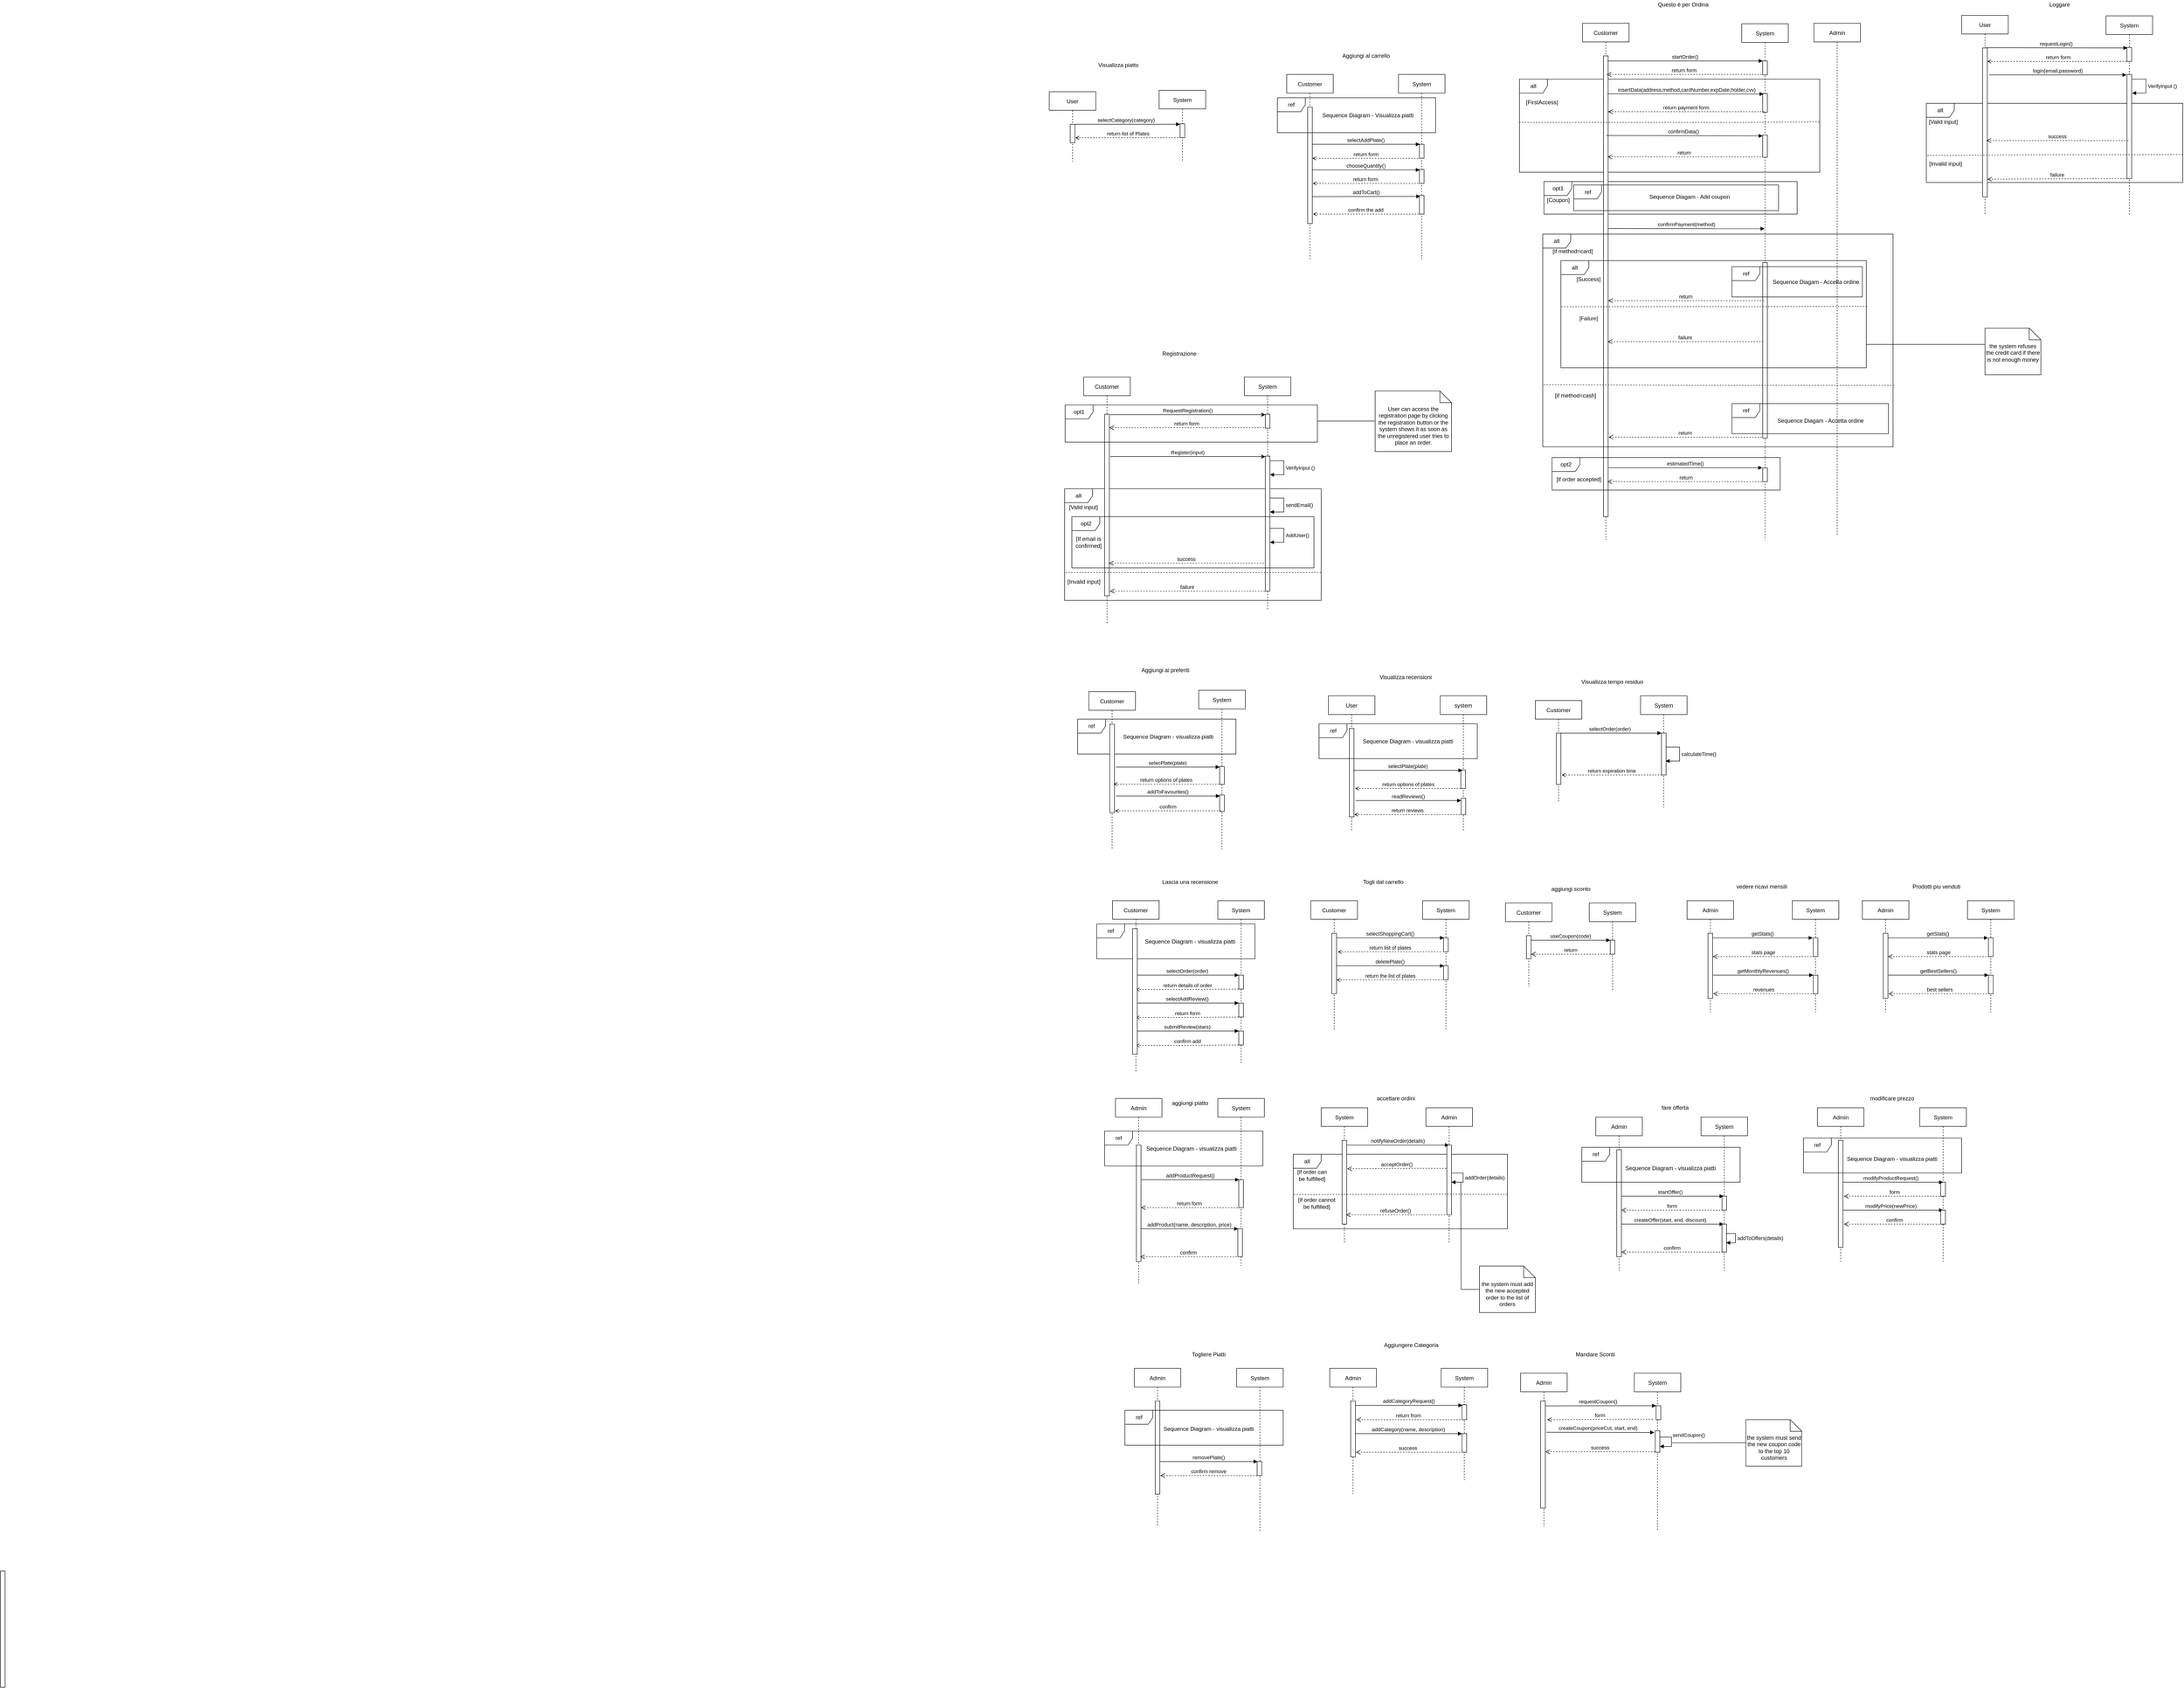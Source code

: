 <mxfile version="14.6.13" type="device"><diagram id="kgpKYQtTHZ0yAKxKKP6v" name="Page-1"><mxGraphModel dx="5999" dy="2636" grid="1" gridSize="10" guides="1" tooltips="1" connect="1" arrows="1" fold="1" page="1" pageScale="1" pageWidth="850" pageHeight="1100" math="0" shadow="0"><root><mxCell id="0"/><mxCell id="1" parent="0"/><mxCell id="o2t0H7OhNvllddnuZKgc-46" value="alt" style="shape=umlFrame;whiteSpace=wrap;html=1;" parent="1" vertex="1"><mxGeometry x="-2316" y="650" width="460" height="160" as="geometry"/></mxCell><mxCell id="PLF1JQw3gPuAEz9Lvwaz-262" value="Sequence Diagam - Accetta ordine" style="text;html=1;strokeColor=none;fillColor=none;align=center;verticalAlign=middle;whiteSpace=wrap;rounded=0;" parent="1" vertex="1"><mxGeometry x="-1303.5" y="-936" width="240" height="20" as="geometry"/></mxCell><mxCell id="PLF1JQw3gPuAEz9Lvwaz-267" value="alt" style="shape=umlFrame;whiteSpace=wrap;html=1;" parent="1" vertex="1"><mxGeometry x="-2807" y="-780" width="551" height="240" as="geometry"/></mxCell><mxCell id="PLF1JQw3gPuAEz9Lvwaz-302" value="alt" style="shape=umlFrame;whiteSpace=wrap;html=1;" parent="1" vertex="1"><mxGeometry x="-956" y="-1608" width="551" height="170" as="geometry"/></mxCell><mxCell id="PLF1JQw3gPuAEz9Lvwaz-270" value="alt" style="shape=umlFrame;whiteSpace=wrap;html=1;" parent="1" vertex="1"><mxGeometry x="-1830" y="-1660" width="645" height="200" as="geometry"/></mxCell><mxCell id="PLF1JQw3gPuAEz9Lvwaz-225" value="opt1" style="shape=umlFrame;whiteSpace=wrap;html=1;" parent="1" vertex="1"><mxGeometry x="-1777.5" y="-1440" width="544" height="70" as="geometry"/></mxCell><mxCell id="3nuBFxr9cyL0pnOWT2aG-1" value="Customer" style="shape=umlLifeline;perimeter=lifelinePerimeter;container=1;collapsible=0;recursiveResize=0;rounded=0;shadow=0;strokeWidth=1;" parent="1" vertex="1"><mxGeometry x="-1860" y="110" width="100" height="180" as="geometry"/></mxCell><mxCell id="3nuBFxr9cyL0pnOWT2aG-2" value="" style="points=[];perimeter=orthogonalPerimeter;rounded=0;shadow=0;strokeWidth=1;" parent="3nuBFxr9cyL0pnOWT2aG-1" vertex="1"><mxGeometry x="45" y="70" width="10" height="50" as="geometry"/></mxCell><mxCell id="3nuBFxr9cyL0pnOWT2aG-5" value="System" style="shape=umlLifeline;perimeter=lifelinePerimeter;container=1;collapsible=0;recursiveResize=0;rounded=0;shadow=0;strokeWidth=1;" parent="1" vertex="1"><mxGeometry x="-1680" y="110" width="100" height="190" as="geometry"/></mxCell><mxCell id="3nuBFxr9cyL0pnOWT2aG-6" value="" style="points=[];perimeter=orthogonalPerimeter;rounded=0;shadow=0;strokeWidth=1;" parent="3nuBFxr9cyL0pnOWT2aG-5" vertex="1"><mxGeometry x="45" y="80" width="10" height="30" as="geometry"/></mxCell><mxCell id="3nuBFxr9cyL0pnOWT2aG-8" value="useCoupon(code)" style="verticalAlign=bottom;endArrow=block;entryX=0;entryY=0;shadow=0;strokeWidth=1;" parent="1" source="3nuBFxr9cyL0pnOWT2aG-2" target="3nuBFxr9cyL0pnOWT2aG-6" edge="1"><mxGeometry relative="1" as="geometry"><mxPoint x="-1705" y="190" as="sourcePoint"/></mxGeometry></mxCell><mxCell id="o2t0H7OhNvllddnuZKgc-3" value="aggiungi sconto" style="text;html=1;align=center;verticalAlign=middle;resizable=0;points=[];autosize=1;strokeColor=none;" parent="1" vertex="1"><mxGeometry x="-1770" y="70" width="100" height="20" as="geometry"/></mxCell><mxCell id="o2t0H7OhNvllddnuZKgc-4" value="Admin" style="shape=umlLifeline;perimeter=lifelinePerimeter;container=1;collapsible=0;recursiveResize=0;rounded=0;shadow=0;strokeWidth=1;" parent="1" vertex="1"><mxGeometry x="-1470" y="105" width="100" height="240" as="geometry"/></mxCell><mxCell id="o2t0H7OhNvllddnuZKgc-5" value="" style="points=[];perimeter=orthogonalPerimeter;rounded=0;shadow=0;strokeWidth=1;" parent="o2t0H7OhNvllddnuZKgc-4" vertex="1"><mxGeometry x="45" y="70" width="10" height="140" as="geometry"/></mxCell><mxCell id="o2t0H7OhNvllddnuZKgc-6" value="System" style="shape=umlLifeline;perimeter=lifelinePerimeter;container=1;collapsible=0;recursiveResize=0;rounded=0;shadow=0;strokeWidth=1;" parent="1" vertex="1"><mxGeometry x="-1244" y="105" width="100" height="240" as="geometry"/></mxCell><mxCell id="o2t0H7OhNvllddnuZKgc-7" value="" style="points=[];perimeter=orthogonalPerimeter;rounded=0;shadow=0;strokeWidth=1;" parent="o2t0H7OhNvllddnuZKgc-6" vertex="1"><mxGeometry x="45" y="80" width="10" height="40" as="geometry"/></mxCell><mxCell id="o2t0H7OhNvllddnuZKgc-12" value="" style="points=[];perimeter=orthogonalPerimeter;rounded=0;shadow=0;strokeWidth=1;" parent="o2t0H7OhNvllddnuZKgc-6" vertex="1"><mxGeometry x="45" y="160" width="10" height="40" as="geometry"/></mxCell><mxCell id="o2t0H7OhNvllddnuZKgc-9" value="getStats()" style="verticalAlign=bottom;endArrow=block;shadow=0;strokeWidth=1;" parent="1" edge="1"><mxGeometry relative="1" as="geometry"><mxPoint x="-1415" y="185" as="sourcePoint"/><mxPoint x="-1200" y="185" as="targetPoint"/></mxGeometry></mxCell><mxCell id="o2t0H7OhNvllddnuZKgc-10" value="stats page" style="verticalAlign=bottom;endArrow=open;dashed=1;endSize=8;exitX=0.301;exitY=0.988;shadow=0;strokeWidth=1;exitDx=0;exitDy=0;exitPerimeter=0;" parent="1" edge="1"><mxGeometry relative="1" as="geometry"><mxPoint x="-1415" y="225" as="targetPoint"/><mxPoint x="-1196.99" y="225.28" as="sourcePoint"/><Array as="points"><mxPoint x="-1255" y="225"/></Array></mxGeometry></mxCell><mxCell id="o2t0H7OhNvllddnuZKgc-11" value="getMonthlyRevenues()" style="verticalAlign=bottom;endArrow=block;shadow=0;strokeWidth=1;" parent="1" edge="1"><mxGeometry relative="1" as="geometry"><mxPoint x="-1414" y="265" as="sourcePoint"/><mxPoint x="-1199" y="265" as="targetPoint"/></mxGeometry></mxCell><mxCell id="o2t0H7OhNvllddnuZKgc-13" value="revenues" style="verticalAlign=bottom;endArrow=open;dashed=1;endSize=8;exitX=0.301;exitY=0.988;shadow=0;strokeWidth=1;exitDx=0;exitDy=0;exitPerimeter=0;" parent="1" edge="1"><mxGeometry relative="1" as="geometry"><mxPoint x="-1414" y="305" as="targetPoint"/><mxPoint x="-1195.99" y="305.28" as="sourcePoint"/><Array as="points"><mxPoint x="-1254" y="305"/></Array></mxGeometry></mxCell><mxCell id="o2t0H7OhNvllddnuZKgc-14" value="vedere ricavi mensili" style="text;html=1;align=center;verticalAlign=middle;resizable=0;points=[];autosize=1;strokeColor=none;" parent="1" vertex="1"><mxGeometry x="-1370" y="65" width="120" height="20" as="geometry"/></mxCell><mxCell id="o2t0H7OhNvllddnuZKgc-15" value="Admin" style="shape=umlLifeline;perimeter=lifelinePerimeter;container=1;collapsible=0;recursiveResize=0;rounded=0;shadow=0;strokeWidth=1;" parent="1" vertex="1"><mxGeometry x="-2698" y="530" width="100" height="400" as="geometry"/></mxCell><mxCell id="o2t0H7OhNvllddnuZKgc-16" value="" style="points=[];perimeter=orthogonalPerimeter;rounded=0;shadow=0;strokeWidth=1;" parent="o2t0H7OhNvllddnuZKgc-15" vertex="1"><mxGeometry x="45" y="100" width="10" height="250" as="geometry"/></mxCell><mxCell id="o2t0H7OhNvllddnuZKgc-17" value="System" style="shape=umlLifeline;perimeter=lifelinePerimeter;container=1;collapsible=0;recursiveResize=0;rounded=0;shadow=0;strokeWidth=1;" parent="1" vertex="1"><mxGeometry x="-2478" y="530" width="100" height="360" as="geometry"/></mxCell><mxCell id="Xx3bJLew7SzEm_tzgkv2-20" value="" style="points=[];perimeter=orthogonalPerimeter;rounded=0;shadow=0;strokeWidth=1;" vertex="1" parent="o2t0H7OhNvllddnuZKgc-17"><mxGeometry x="45" y="174.5" width="10" height="60" as="geometry"/></mxCell><mxCell id="Xx3bJLew7SzEm_tzgkv2-21" value="addProductRequest()" style="verticalAlign=bottom;endArrow=block;shadow=0;strokeWidth=1;" edge="1" parent="o2t0H7OhNvllddnuZKgc-17"><mxGeometry relative="1" as="geometry"><mxPoint x="-164" y="174.5" as="sourcePoint"/><mxPoint x="46" y="174.5" as="targetPoint"/></mxGeometry></mxCell><mxCell id="Xx3bJLew7SzEm_tzgkv2-22" value="return form" style="verticalAlign=bottom;endArrow=open;dashed=1;endSize=8;exitX=0.301;exitY=0.988;shadow=0;strokeWidth=1;exitDx=0;exitDy=0;exitPerimeter=0;" edge="1" parent="o2t0H7OhNvllddnuZKgc-17"><mxGeometry relative="1" as="geometry"><mxPoint x="-165" y="234.5" as="targetPoint"/><mxPoint x="43.01" y="234.78" as="sourcePoint"/><Array as="points"><mxPoint x="-15" y="234.5"/></Array></mxGeometry></mxCell><mxCell id="o2t0H7OhNvllddnuZKgc-25" value="aggiungi piatto" style="text;html=1;align=center;verticalAlign=middle;resizable=0;points=[];autosize=1;strokeColor=none;" parent="1" vertex="1"><mxGeometry x="-2583" y="530" width="90" height="20" as="geometry"/></mxCell><mxCell id="o2t0H7OhNvllddnuZKgc-26" value="Admin" style="shape=umlLifeline;perimeter=lifelinePerimeter;container=1;collapsible=0;recursiveResize=0;rounded=0;shadow=0;strokeWidth=1;" parent="1" vertex="1"><mxGeometry x="-2031" y="550" width="100" height="290" as="geometry"/></mxCell><mxCell id="o2t0H7OhNvllddnuZKgc-27" value="" style="points=[];perimeter=orthogonalPerimeter;rounded=0;shadow=0;strokeWidth=1;" parent="o2t0H7OhNvllddnuZKgc-26" vertex="1"><mxGeometry x="45" y="80" width="10" height="150" as="geometry"/></mxCell><mxCell id="o2t0H7OhNvllddnuZKgc-28" value="System" style="shape=umlLifeline;perimeter=lifelinePerimeter;container=1;collapsible=0;recursiveResize=0;rounded=0;shadow=0;strokeWidth=1;" parent="1" vertex="1"><mxGeometry x="-2256" y="550" width="100" height="290" as="geometry"/></mxCell><mxCell id="o2t0H7OhNvllddnuZKgc-29" value="" style="points=[];perimeter=orthogonalPerimeter;rounded=0;shadow=0;strokeWidth=1;" parent="o2t0H7OhNvllddnuZKgc-28" vertex="1"><mxGeometry x="45" y="70" width="10" height="180" as="geometry"/></mxCell><mxCell id="o2t0H7OhNvllddnuZKgc-31" value="notifyNewOrder(details)" style="verticalAlign=bottom;endArrow=block;shadow=0;strokeWidth=1;" parent="1" target="o2t0H7OhNvllddnuZKgc-26" edge="1"><mxGeometry relative="1" as="geometry"><mxPoint x="-2201" y="630" as="sourcePoint"/><mxPoint x="-2031" y="630" as="targetPoint"/></mxGeometry></mxCell><mxCell id="o2t0H7OhNvllddnuZKgc-47" value="" style="verticalAlign=bottom;endArrow=none;dashed=1;endSize=8;shadow=0;strokeWidth=1;endFill=0;entryX=-0.005;entryY=0.502;entryDx=0;entryDy=0;entryPerimeter=0;" parent="1" edge="1"><mxGeometry relative="1" as="geometry"><mxPoint x="-2318.075" y="736.388" as="targetPoint"/><mxPoint x="-1856" y="736" as="sourcePoint"/><Array as="points"><mxPoint x="-1917.79" y="735.87"/><mxPoint x="-2001.5" y="735.66"/></Array></mxGeometry></mxCell><mxCell id="o2t0H7OhNvllddnuZKgc-49" value="acceptOrder()" style="verticalAlign=bottom;endArrow=open;endSize=8;exitX=0.301;exitY=0.988;shadow=0;strokeWidth=1;exitDx=0;exitDy=0;exitPerimeter=0;entryX=1.1;entryY=0.339;entryDx=0;entryDy=0;entryPerimeter=0;dashed=1;" parent="1" target="o2t0H7OhNvllddnuZKgc-29" edge="1"><mxGeometry relative="1" as="geometry"><mxPoint x="-2196" y="680" as="targetPoint"/><mxPoint x="-1986.99" y="680.28" as="sourcePoint"/><Array as="points"><mxPoint x="-2045" y="680"/></Array></mxGeometry></mxCell><mxCell id="o2t0H7OhNvllddnuZKgc-50" value="refuseOrder()" style="verticalAlign=bottom;endArrow=open;dashed=1;endSize=8;exitX=0.301;exitY=0.988;shadow=0;strokeWidth=1;exitDx=0;exitDy=0;exitPerimeter=0;" parent="1" edge="1"><mxGeometry relative="1" as="geometry"><mxPoint x="-2202.51" y="780" as="targetPoint"/><mxPoint x="-1989.5" y="780.28" as="sourcePoint"/><Array as="points"><mxPoint x="-2047.51" y="780"/></Array></mxGeometry></mxCell><mxCell id="o2t0H7OhNvllddnuZKgc-51" value="[if order can &lt;br&gt;be fulfilled]" style="text;html=1;align=center;verticalAlign=middle;resizable=0;points=[];autosize=1;strokeColor=none;" parent="1" vertex="1"><mxGeometry x="-2316" y="680" width="80" height="30" as="geometry"/></mxCell><mxCell id="o2t0H7OhNvllddnuZKgc-55" value="addOrder(details)" style="edgeStyle=orthogonalEdgeStyle;html=1;align=left;spacingLeft=2;endArrow=block;rounded=0;entryX=1;entryY=0;fillColor=#f8cecc;" parent="1" edge="1"><mxGeometry relative="1" as="geometry"><mxPoint x="-1975.97" y="689.97" as="sourcePoint"/><Array as="points"><mxPoint x="-1950.97" y="689.97"/><mxPoint x="-1950.97" y="709.97"/></Array><mxPoint x="-1976" y="709.97" as="targetPoint"/></mxGeometry></mxCell><mxCell id="hp5bdBLdul__STMX-VrE-1" value="accettare ordini" style="text;html=1;align=center;verticalAlign=middle;resizable=0;points=[];autosize=1;strokeColor=none;" parent="1" vertex="1"><mxGeometry x="-2146" y="520" width="100" height="20" as="geometry"/></mxCell><mxCell id="hp5bdBLdul__STMX-VrE-2" value="Admin" style="shape=umlLifeline;perimeter=lifelinePerimeter;container=1;collapsible=0;recursiveResize=0;rounded=0;shadow=0;strokeWidth=1;" parent="1" vertex="1"><mxGeometry x="-1666" y="570" width="100" height="330" as="geometry"/></mxCell><mxCell id="hp5bdBLdul__STMX-VrE-3" value="" style="points=[];perimeter=orthogonalPerimeter;rounded=0;shadow=0;strokeWidth=1;" parent="hp5bdBLdul__STMX-VrE-2" vertex="1"><mxGeometry x="45" y="70" width="10" height="230" as="geometry"/></mxCell><mxCell id="hp5bdBLdul__STMX-VrE-4" value="System" style="shape=umlLifeline;perimeter=lifelinePerimeter;container=1;collapsible=0;recursiveResize=0;rounded=0;shadow=0;strokeWidth=1;" parent="1" vertex="1"><mxGeometry x="-1440" y="570" width="100" height="330" as="geometry"/></mxCell><mxCell id="hp5bdBLdul__STMX-VrE-5" value="" style="points=[];perimeter=orthogonalPerimeter;rounded=0;shadow=0;strokeWidth=1;" parent="hp5bdBLdul__STMX-VrE-4" vertex="1"><mxGeometry x="45" y="170" width="10" height="30" as="geometry"/></mxCell><mxCell id="hp5bdBLdul__STMX-VrE-6" value="ref" style="shape=umlFrame;whiteSpace=wrap;html=1;" parent="1" vertex="1"><mxGeometry x="-1696" y="635" width="340" height="75" as="geometry"/></mxCell><mxCell id="hp5bdBLdul__STMX-VrE-7" value="Sequence Diagram - visualizza piatti" style="text;html=1;align=center;verticalAlign=middle;resizable=0;points=[];autosize=1;strokeColor=none;" parent="1" vertex="1"><mxGeometry x="-1611" y="670" width="210" height="20" as="geometry"/></mxCell><mxCell id="hp5bdBLdul__STMX-VrE-8" value="startOffer()" style="verticalAlign=bottom;endArrow=block;shadow=0;strokeWidth=1;" parent="1" edge="1"><mxGeometry x="-0.043" relative="1" as="geometry"><mxPoint x="-1611" y="740" as="sourcePoint"/><mxPoint x="-1391.5" y="740" as="targetPoint"/><mxPoint as="offset"/></mxGeometry></mxCell><mxCell id="hp5bdBLdul__STMX-VrE-9" value="form" style="verticalAlign=bottom;endArrow=open;dashed=1;endSize=8;exitX=0.301;exitY=0.988;shadow=0;strokeWidth=1;exitDx=0;exitDy=0;exitPerimeter=0;" parent="1" edge="1"><mxGeometry relative="1" as="geometry"><mxPoint x="-1611" y="770" as="targetPoint"/><mxPoint x="-1392.99" y="770.28" as="sourcePoint"/><Array as="points"><mxPoint x="-1451" y="770"/></Array></mxGeometry></mxCell><mxCell id="hp5bdBLdul__STMX-VrE-10" value="createOffer(start, end, discount)" style="verticalAlign=bottom;endArrow=block;shadow=0;strokeWidth=1;" parent="1" edge="1"><mxGeometry x="-0.043" relative="1" as="geometry"><mxPoint x="-1611" y="800" as="sourcePoint"/><mxPoint x="-1391.5" y="800" as="targetPoint"/><mxPoint as="offset"/></mxGeometry></mxCell><mxCell id="hp5bdBLdul__STMX-VrE-11" value="" style="points=[];perimeter=orthogonalPerimeter;rounded=0;shadow=0;strokeWidth=1;" parent="1" vertex="1"><mxGeometry x="-1395" y="800" width="10" height="60" as="geometry"/></mxCell><mxCell id="hp5bdBLdul__STMX-VrE-12" value="confirm" style="verticalAlign=bottom;endArrow=open;dashed=1;endSize=8;exitX=0.301;exitY=0.988;shadow=0;strokeWidth=1;exitDx=0;exitDy=0;exitPerimeter=0;" parent="1" edge="1"><mxGeometry relative="1" as="geometry"><mxPoint x="-1611" y="860" as="targetPoint"/><mxPoint x="-1392.99" y="860.28" as="sourcePoint"/><Array as="points"><mxPoint x="-1451" y="860"/></Array></mxGeometry></mxCell><mxCell id="hp5bdBLdul__STMX-VrE-13" value="addToOffers(details)" style="edgeStyle=orthogonalEdgeStyle;html=1;align=left;spacingLeft=2;endArrow=block;rounded=0;fillColor=#f8cecc;" parent="1" edge="1"><mxGeometry x="-0.0" relative="1" as="geometry"><mxPoint x="-1386" y="820" as="sourcePoint"/><Array as="points"><mxPoint x="-1366" y="820"/><mxPoint x="-1366" y="840"/></Array><mxPoint x="-1386" y="840" as="targetPoint"/><mxPoint as="offset"/></mxGeometry></mxCell><mxCell id="hp5bdBLdul__STMX-VrE-14" value="[if order cannot&lt;br&gt;be fulfilled]" style="text;html=1;align=center;verticalAlign=middle;resizable=0;points=[];autosize=1;strokeColor=none;" parent="1" vertex="1"><mxGeometry x="-2316" y="740" width="100" height="30" as="geometry"/></mxCell><mxCell id="hp5bdBLdul__STMX-VrE-15" value="Admin" style="shape=umlLifeline;perimeter=lifelinePerimeter;container=1;collapsible=0;recursiveResize=0;rounded=0;shadow=0;strokeWidth=1;" parent="1" vertex="1"><mxGeometry x="-1190" y="550" width="100" height="330" as="geometry"/></mxCell><mxCell id="hp5bdBLdul__STMX-VrE-16" value="" style="points=[];perimeter=orthogonalPerimeter;rounded=0;shadow=0;strokeWidth=1;" parent="hp5bdBLdul__STMX-VrE-15" vertex="1"><mxGeometry x="45" y="70" width="10" height="230" as="geometry"/></mxCell><mxCell id="hp5bdBLdul__STMX-VrE-17" value="System" style="shape=umlLifeline;perimeter=lifelinePerimeter;container=1;collapsible=0;recursiveResize=0;rounded=0;shadow=0;strokeWidth=1;" parent="1" vertex="1"><mxGeometry x="-970" y="550" width="100" height="330" as="geometry"/></mxCell><mxCell id="hp5bdBLdul__STMX-VrE-18" value="" style="points=[];perimeter=orthogonalPerimeter;rounded=0;shadow=0;strokeWidth=1;" parent="hp5bdBLdul__STMX-VrE-17" vertex="1"><mxGeometry x="45" y="160" width="10" height="30" as="geometry"/></mxCell><mxCell id="hp5bdBLdul__STMX-VrE-19" value="ref" style="shape=umlFrame;whiteSpace=wrap;html=1;" parent="1" vertex="1"><mxGeometry x="-1220" y="615" width="340" height="75" as="geometry"/></mxCell><mxCell id="hp5bdBLdul__STMX-VrE-20" value="Sequence Diagram - visualizza piatti" style="text;html=1;align=center;verticalAlign=middle;resizable=0;points=[];autosize=1;strokeColor=none;" parent="1" vertex="1"><mxGeometry x="-1135" y="650" width="210" height="20" as="geometry"/></mxCell><mxCell id="hp5bdBLdul__STMX-VrE-21" value="modifyProductRequest()" style="verticalAlign=bottom;endArrow=block;shadow=0;strokeWidth=1;" parent="1" edge="1"><mxGeometry x="-0.043" relative="1" as="geometry"><mxPoint x="-1135" y="710" as="sourcePoint"/><mxPoint x="-920" y="710" as="targetPoint"/><mxPoint as="offset"/></mxGeometry></mxCell><mxCell id="hp5bdBLdul__STMX-VrE-22" value="form" style="verticalAlign=bottom;endArrow=open;dashed=1;endSize=8;exitX=0.301;exitY=0.988;shadow=0;strokeWidth=1;exitDx=0;exitDy=0;exitPerimeter=0;" parent="1" edge="1"><mxGeometry relative="1" as="geometry"><mxPoint x="-1133.01" y="740" as="targetPoint"/><mxPoint x="-915.0" y="740.28" as="sourcePoint"/><Array as="points"><mxPoint x="-973.01" y="740"/></Array></mxGeometry></mxCell><mxCell id="hp5bdBLdul__STMX-VrE-23" value="modifyPrice(newPrice)" style="verticalAlign=bottom;endArrow=block;shadow=0;strokeWidth=1;" parent="1" edge="1"><mxGeometry x="-0.043" relative="1" as="geometry"><mxPoint x="-1135" y="770" as="sourcePoint"/><mxPoint x="-920" y="770" as="targetPoint"/><mxPoint as="offset"/></mxGeometry></mxCell><mxCell id="hp5bdBLdul__STMX-VrE-24" value="" style="points=[];perimeter=orthogonalPerimeter;rounded=0;shadow=0;strokeWidth=1;" parent="1" vertex="1"><mxGeometry x="-925" y="770" width="10" height="30" as="geometry"/></mxCell><mxCell id="hp5bdBLdul__STMX-VrE-25" value="confirm" style="verticalAlign=bottom;endArrow=open;dashed=1;endSize=8;exitX=0.301;exitY=0.988;shadow=0;strokeWidth=1;exitDx=0;exitDy=0;exitPerimeter=0;" parent="1" edge="1"><mxGeometry relative="1" as="geometry"><mxPoint x="-1133.01" y="800" as="targetPoint"/><mxPoint x="-915.0" y="800.28" as="sourcePoint"/><Array as="points"><mxPoint x="-973.01" y="800"/></Array></mxGeometry></mxCell><mxCell id="hp5bdBLdul__STMX-VrE-27" value="fare offerta" style="text;html=1;align=center;verticalAlign=middle;resizable=0;points=[];autosize=1;strokeColor=none;" parent="1" vertex="1"><mxGeometry x="-1531" y="540" width="70" height="20" as="geometry"/></mxCell><mxCell id="hp5bdBLdul__STMX-VrE-28" value="modificare prezzo" style="text;html=1;align=center;verticalAlign=middle;resizable=0;points=[];autosize=1;strokeColor=none;" parent="1" vertex="1"><mxGeometry x="-1085" y="520" width="110" height="20" as="geometry"/></mxCell><mxCell id="hp5bdBLdul__STMX-VrE-30" style="edgeStyle=orthogonalEdgeStyle;rounded=0;orthogonalLoop=1;jettySize=auto;html=1;endArrow=none;endFill=0;" parent="1" source="hp5bdBLdul__STMX-VrE-29" edge="1"><mxGeometry relative="1" as="geometry"><mxPoint x="-1956" y="710" as="targetPoint"/></mxGeometry></mxCell><mxCell id="hp5bdBLdul__STMX-VrE-29" value="the system must add the new accepted order to the list of orders" style="shape=note2;boundedLbl=1;whiteSpace=wrap;html=1;size=25;verticalAlign=top;align=center;" parent="1" vertex="1"><mxGeometry x="-1916" y="890" width="120" height="100" as="geometry"/></mxCell><mxCell id="PLF1JQw3gPuAEz9Lvwaz-2" value="return" style="verticalAlign=bottom;endArrow=open;dashed=1;endSize=8;shadow=0;strokeWidth=1;" parent="1" edge="1"><mxGeometry relative="1" as="geometry"><mxPoint x="-1805" y="220" as="targetPoint"/><mxPoint x="-1635" y="220" as="sourcePoint"/><Array as="points"><mxPoint x="-1645" y="220"/></Array></mxGeometry></mxCell><mxCell id="PLF1JQw3gPuAEz9Lvwaz-34" value="Admin" style="shape=umlLifeline;perimeter=lifelinePerimeter;container=1;collapsible=0;recursiveResize=0;rounded=0;shadow=0;strokeWidth=1;" parent="1" vertex="1"><mxGeometry x="-2657.5" y="1110" width="100" height="340" as="geometry"/></mxCell><mxCell id="PLF1JQw3gPuAEz9Lvwaz-35" value="" style="points=[];perimeter=orthogonalPerimeter;rounded=0;shadow=0;strokeWidth=1;" parent="PLF1JQw3gPuAEz9Lvwaz-34" vertex="1"><mxGeometry x="45" y="70" width="10" height="200" as="geometry"/></mxCell><mxCell id="PLF1JQw3gPuAEz9Lvwaz-36" value="System" style="shape=umlLifeline;perimeter=lifelinePerimeter;container=1;collapsible=0;recursiveResize=0;rounded=0;shadow=0;strokeWidth=1;" parent="1" vertex="1"><mxGeometry x="-2437.5" y="1110" width="100" height="350" as="geometry"/></mxCell><mxCell id="PLF1JQw3gPuAEz9Lvwaz-37" value="" style="points=[];perimeter=orthogonalPerimeter;rounded=0;shadow=0;strokeWidth=1;" parent="PLF1JQw3gPuAEz9Lvwaz-36" vertex="1"><mxGeometry x="44" y="200" width="10" height="30" as="geometry"/></mxCell><mxCell id="PLF1JQw3gPuAEz9Lvwaz-38" value="removePlate()" style="verticalAlign=bottom;endArrow=block;shadow=0;strokeWidth=1;" parent="1" edge="1"><mxGeometry relative="1" as="geometry"><mxPoint x="-2602.5" y="1310" as="sourcePoint"/><mxPoint x="-2392.5" y="1310" as="targetPoint"/></mxGeometry></mxCell><mxCell id="PLF1JQw3gPuAEz9Lvwaz-39" value="confirm remove" style="verticalAlign=bottom;endArrow=open;dashed=1;endSize=8;exitX=0.301;exitY=0.988;shadow=0;strokeWidth=1;exitDx=0;exitDy=0;exitPerimeter=0;" parent="1" edge="1"><mxGeometry relative="1" as="geometry"><mxPoint x="-2601.51" y="1340" as="targetPoint"/><mxPoint x="-2393.5" y="1340.28" as="sourcePoint"/><Array as="points"><mxPoint x="-2451.51" y="1340"/></Array></mxGeometry></mxCell><mxCell id="PLF1JQw3gPuAEz9Lvwaz-40" value="Togliere Piatti" style="text;html=1;align=center;verticalAlign=middle;resizable=0;points=[];autosize=1;strokeColor=none;" parent="1" vertex="1"><mxGeometry x="-2543.5" y="1070" width="90" height="20" as="geometry"/></mxCell><mxCell id="PLF1JQw3gPuAEz9Lvwaz-41" value="Admin" style="shape=umlLifeline;perimeter=lifelinePerimeter;container=1;collapsible=0;recursiveResize=0;rounded=0;shadow=0;strokeWidth=1;" parent="1" vertex="1"><mxGeometry x="-2237.5" y="1110" width="100" height="270" as="geometry"/></mxCell><mxCell id="PLF1JQw3gPuAEz9Lvwaz-42" value="" style="points=[];perimeter=orthogonalPerimeter;rounded=0;shadow=0;strokeWidth=1;" parent="PLF1JQw3gPuAEz9Lvwaz-41" vertex="1"><mxGeometry x="45" y="70" width="10" height="120" as="geometry"/></mxCell><mxCell id="PLF1JQw3gPuAEz9Lvwaz-43" value="System" style="shape=umlLifeline;perimeter=lifelinePerimeter;container=1;collapsible=0;recursiveResize=0;rounded=0;shadow=0;strokeWidth=1;" parent="1" vertex="1"><mxGeometry x="-1998.5" y="1110" width="100" height="240" as="geometry"/></mxCell><mxCell id="PLF1JQw3gPuAEz9Lvwaz-44" value="" style="points=[];perimeter=orthogonalPerimeter;rounded=0;shadow=0;strokeWidth=1;" parent="PLF1JQw3gPuAEz9Lvwaz-43" vertex="1"><mxGeometry x="45" y="140" width="10" height="40" as="geometry"/></mxCell><mxCell id="Xx3bJLew7SzEm_tzgkv2-24" value="" style="points=[];perimeter=orthogonalPerimeter;rounded=0;shadow=0;strokeWidth=1;" vertex="1" parent="PLF1JQw3gPuAEz9Lvwaz-43"><mxGeometry x="45" y="78" width="10" height="32" as="geometry"/></mxCell><mxCell id="PLF1JQw3gPuAEz9Lvwaz-45" value="addCategory(name, description)" style="verticalAlign=bottom;endArrow=block;shadow=0;strokeWidth=1;entryX=-0.4;entryY=0;entryDx=0;entryDy=0;entryPerimeter=0;exitX=0.91;exitY=0.824;exitDx=0;exitDy=0;exitPerimeter=0;" parent="1" edge="1"><mxGeometry relative="1" as="geometry"><mxPoint x="-2183.4" y="1250" as="sourcePoint"/><mxPoint x="-1953.5" y="1250" as="targetPoint"/><Array as="points"><mxPoint x="-1977.5" y="1250"/></Array></mxGeometry></mxCell><mxCell id="PLF1JQw3gPuAEz9Lvwaz-46" value="success" style="verticalAlign=bottom;endArrow=open;dashed=1;endSize=8;shadow=0;strokeWidth=1;" parent="1" edge="1"><mxGeometry relative="1" as="geometry"><mxPoint x="-2181.5" y="1290" as="targetPoint"/><mxPoint x="-1957.5" y="1290" as="sourcePoint"/><Array as="points"><mxPoint x="-2021.5" y="1290"/></Array></mxGeometry></mxCell><mxCell id="PLF1JQw3gPuAEz9Lvwaz-47" value="Aggiungere Categoria" style="text;html=1;align=center;verticalAlign=middle;resizable=0;points=[];autosize=1;strokeColor=none;" parent="1" vertex="1"><mxGeometry x="-2128.5" y="1050" width="130" height="20" as="geometry"/></mxCell><mxCell id="PLF1JQw3gPuAEz9Lvwaz-48" value="Admin" style="shape=umlLifeline;perimeter=lifelinePerimeter;container=1;collapsible=0;recursiveResize=0;rounded=0;shadow=0;strokeWidth=1;" parent="1" vertex="1"><mxGeometry x="-1827.5" y="1120" width="100" height="330" as="geometry"/></mxCell><mxCell id="PLF1JQw3gPuAEz9Lvwaz-49" value="System" style="shape=umlLifeline;perimeter=lifelinePerimeter;container=1;collapsible=0;recursiveResize=0;rounded=0;shadow=0;strokeWidth=1;" parent="1" vertex="1"><mxGeometry x="-1583.5" y="1120" width="100" height="340" as="geometry"/></mxCell><mxCell id="PLF1JQw3gPuAEz9Lvwaz-50" value="requestCoupon()" style="verticalAlign=bottom;endArrow=block;shadow=0;strokeWidth=1;entryX=0.5;entryY=0.057;entryDx=0;entryDy=0;entryPerimeter=0;" parent="1" edge="1"><mxGeometry x="-0.043" relative="1" as="geometry"><mxPoint x="-1775.5" y="1190.35" as="sourcePoint"/><mxPoint x="-1536.5" y="1189.998" as="targetPoint"/><mxPoint as="offset"/></mxGeometry></mxCell><mxCell id="PLF1JQw3gPuAEz9Lvwaz-51" value="" style="points=[];perimeter=orthogonalPerimeter;rounded=0;shadow=0;strokeWidth=1;" parent="1" vertex="1"><mxGeometry x="-1538.5" y="1244" width="10" height="46" as="geometry"/></mxCell><mxCell id="PLF1JQw3gPuAEz9Lvwaz-52" value="sendCoupon()" style="edgeStyle=orthogonalEdgeStyle;html=1;align=left;spacingLeft=2;endArrow=block;rounded=0;fillColor=#f8cecc;" parent="1" edge="1"><mxGeometry x="-0.333" y="5" relative="1" as="geometry"><mxPoint x="-1528.5" y="1257.5" as="sourcePoint"/><Array as="points"><mxPoint x="-1503.5" y="1257.5"/><mxPoint x="-1503.5" y="1277.5"/></Array><mxPoint x="-1528.5" y="1277.5" as="targetPoint"/><mxPoint as="offset"/></mxGeometry></mxCell><mxCell id="PLF1JQw3gPuAEz9Lvwaz-53" value="the system must send the new coupon code to the top 10 customers" style="shape=note2;boundedLbl=1;whiteSpace=wrap;html=1;size=25;verticalAlign=top;align=center;" parent="1" vertex="1"><mxGeometry x="-1343.5" y="1220" width="120" height="100" as="geometry"/></mxCell><mxCell id="PLF1JQw3gPuAEz9Lvwaz-54" value="" style="endArrow=none;html=1;endFill=0;entryX=-0.012;entryY=0.325;entryDx=0;entryDy=0;entryPerimeter=0;" parent="1" edge="1"><mxGeometry relative="1" as="geometry"><mxPoint x="-1502.06" y="1270" as="sourcePoint"/><mxPoint x="-1343.5" y="1269.5" as="targetPoint"/></mxGeometry></mxCell><mxCell id="PLF1JQw3gPuAEz9Lvwaz-55" value="Mandare Sconti&amp;nbsp;" style="text;html=1;align=center;verticalAlign=middle;resizable=0;points=[];autosize=1;strokeColor=none;" parent="1" vertex="1"><mxGeometry x="-1716.5" y="1070" width="100" height="20" as="geometry"/></mxCell><mxCell id="PLF1JQw3gPuAEz9Lvwaz-56" value="ref" style="shape=umlFrame;whiteSpace=wrap;html=1;" parent="1" vertex="1"><mxGeometry x="-2677.5" y="1200" width="340" height="75" as="geometry"/></mxCell><mxCell id="PLF1JQw3gPuAEz9Lvwaz-57" value="Sequence Diagram - visualizza piatti" style="text;html=1;align=center;verticalAlign=middle;resizable=0;points=[];autosize=1;strokeColor=none;" parent="1" vertex="1"><mxGeometry x="-2603.5" y="1230" width="210" height="20" as="geometry"/></mxCell><mxCell id="PLF1JQw3gPuAEz9Lvwaz-60" value="" style="points=[];perimeter=orthogonalPerimeter;rounded=0;shadow=0;strokeWidth=1;" parent="1" vertex="1"><mxGeometry x="-1536.5" y="1190" width="10" height="30" as="geometry"/></mxCell><mxCell id="PLF1JQw3gPuAEz9Lvwaz-61" value="" style="points=[];perimeter=orthogonalPerimeter;rounded=0;shadow=0;strokeWidth=1;" parent="1" vertex="1"><mxGeometry x="-1784.5" y="1180" width="10" height="230" as="geometry"/></mxCell><mxCell id="PLF1JQw3gPuAEz9Lvwaz-62" value="form" style="verticalAlign=bottom;endArrow=open;dashed=1;endSize=8;shadow=0;strokeWidth=1;" parent="1" edge="1"><mxGeometry relative="1" as="geometry"><mxPoint x="-1770.5" y="1220" as="targetPoint"/><mxPoint x="-1543.5" y="1219" as="sourcePoint"/><Array as="points"><mxPoint x="-1607.5" y="1219"/></Array></mxGeometry></mxCell><mxCell id="PLF1JQw3gPuAEz9Lvwaz-63" value="createCoupon(priceCut, start, end)" style="verticalAlign=bottom;endArrow=block;shadow=0;strokeWidth=1;entryX=0.5;entryY=0.057;entryDx=0;entryDy=0;entryPerimeter=0;" parent="1" edge="1"><mxGeometry x="-0.043" relative="1" as="geometry"><mxPoint x="-1772" y="1247" as="sourcePoint"/><mxPoint x="-1540.5" y="1247.498" as="targetPoint"/><mxPoint as="offset"/></mxGeometry></mxCell><mxCell id="PLF1JQw3gPuAEz9Lvwaz-64" value="success" style="verticalAlign=bottom;endArrow=open;dashed=1;endSize=8;shadow=0;strokeWidth=1;" parent="1" edge="1"><mxGeometry relative="1" as="geometry"><mxPoint x="-1774.5" y="1289" as="targetPoint"/><mxPoint x="-1538.5" y="1289" as="sourcePoint"/><Array as="points"><mxPoint x="-1614.5" y="1289"/></Array></mxGeometry></mxCell><mxCell id="PLF1JQw3gPuAEz9Lvwaz-65" value="ref" style="shape=umlFrame;whiteSpace=wrap;html=1;" parent="1" vertex="1"><mxGeometry x="-2779" y="-285" width="340" height="75" as="geometry"/></mxCell><mxCell id="PLF1JQw3gPuAEz9Lvwaz-66" value="Customer" style="shape=umlLifeline;perimeter=lifelinePerimeter;container=1;collapsible=0;recursiveResize=0;rounded=0;shadow=0;strokeWidth=1;" parent="1" vertex="1"><mxGeometry x="-2330" y="-1670" width="100" height="400" as="geometry"/></mxCell><mxCell id="PLF1JQw3gPuAEz9Lvwaz-67" value="" style="points=[];perimeter=orthogonalPerimeter;rounded=0;shadow=0;strokeWidth=1;" parent="PLF1JQw3gPuAEz9Lvwaz-66" vertex="1"><mxGeometry x="45" y="70" width="10" height="250" as="geometry"/></mxCell><mxCell id="PLF1JQw3gPuAEz9Lvwaz-68" value="System" style="shape=umlLifeline;perimeter=lifelinePerimeter;container=1;collapsible=0;recursiveResize=0;rounded=0;shadow=0;strokeWidth=1;" parent="1" vertex="1"><mxGeometry x="-2090" y="-1670" width="100" height="400" as="geometry"/></mxCell><mxCell id="PLF1JQw3gPuAEz9Lvwaz-69" value="" style="points=[];perimeter=orthogonalPerimeter;rounded=0;shadow=0;strokeWidth=1;" parent="1" vertex="1"><mxGeometry x="-2045" y="-1520" width="10" height="30" as="geometry"/></mxCell><mxCell id="PLF1JQw3gPuAEz9Lvwaz-70" value="selectAddPlate()" style="verticalAlign=bottom;endArrow=block;shadow=0;strokeWidth=1;" parent="1" edge="1"><mxGeometry relative="1" as="geometry"><mxPoint x="-2275.9" y="-1520" as="sourcePoint"/><mxPoint x="-2044" y="-1520" as="targetPoint"/></mxGeometry></mxCell><mxCell id="PLF1JQw3gPuAEz9Lvwaz-71" value="return form" style="verticalAlign=bottom;endArrow=none;dashed=1;endSize=8;shadow=0;strokeWidth=1;exitX=1.033;exitY=0.212;exitDx=0;exitDy=0;exitPerimeter=0;startArrow=open;startFill=0;endFill=0;entryX=0.086;entryY=1.01;entryDx=0;entryDy=0;entryPerimeter=0;" parent="1" target="PLF1JQw3gPuAEz9Lvwaz-69" edge="1"><mxGeometry relative="1" as="geometry"><mxPoint x="-1925.17" y="-1490" as="targetPoint"/><mxPoint x="-2274.84" y="-1489.72" as="sourcePoint"/></mxGeometry></mxCell><mxCell id="PLF1JQw3gPuAEz9Lvwaz-72" value="" style="points=[];perimeter=orthogonalPerimeter;rounded=0;shadow=0;strokeWidth=1;" parent="1" vertex="1"><mxGeometry x="-2045" y="-1466" width="10" height="30" as="geometry"/></mxCell><mxCell id="PLF1JQw3gPuAEz9Lvwaz-73" value="chooseQuantity()" style="verticalAlign=bottom;endArrow=block;shadow=0;strokeWidth=1;" parent="1" edge="1"><mxGeometry relative="1" as="geometry"><mxPoint x="-2275" y="-1465" as="sourcePoint"/><mxPoint x="-2044" y="-1465" as="targetPoint"/></mxGeometry></mxCell><mxCell id="PLF1JQw3gPuAEz9Lvwaz-74" value="return form" style="verticalAlign=bottom;endArrow=none;dashed=1;endSize=8;shadow=0;strokeWidth=1;startArrow=open;startFill=0;endFill=0;" parent="1" edge="1"><mxGeometry relative="1" as="geometry"><mxPoint x="-2047" y="-1436" as="targetPoint"/><mxPoint x="-2274" y="-1436" as="sourcePoint"/></mxGeometry></mxCell><mxCell id="PLF1JQw3gPuAEz9Lvwaz-75" value="addToCart()" style="verticalAlign=bottom;endArrow=block;shadow=0;strokeWidth=1;entryX=0.2;entryY=0.048;entryDx=0;entryDy=0;entryPerimeter=0;" parent="1" target="PLF1JQw3gPuAEz9Lvwaz-76" edge="1"><mxGeometry relative="1" as="geometry"><mxPoint x="-2275" y="-1407.6" as="sourcePoint"/><mxPoint x="-2105" y="-1410" as="targetPoint"/></mxGeometry></mxCell><mxCell id="PLF1JQw3gPuAEz9Lvwaz-76" value="" style="points=[];perimeter=orthogonalPerimeter;rounded=0;shadow=0;strokeWidth=1;" parent="1" vertex="1"><mxGeometry x="-2045" y="-1410" width="10" height="40" as="geometry"/></mxCell><mxCell id="PLF1JQw3gPuAEz9Lvwaz-77" value="Aggiungi al carrello" style="text;html=1;align=center;verticalAlign=middle;resizable=0;points=[];autosize=1;strokeColor=none;" parent="1" vertex="1"><mxGeometry x="-2220" y="-1720" width="120" height="20" as="geometry"/></mxCell><mxCell id="PLF1JQw3gPuAEz9Lvwaz-78" value="Customer" style="shape=umlLifeline;perimeter=lifelinePerimeter;container=1;collapsible=0;recursiveResize=0;rounded=0;shadow=0;strokeWidth=1;" parent="1" vertex="1"><mxGeometry x="-2755" y="-344" width="100" height="339" as="geometry"/></mxCell><mxCell id="PLF1JQw3gPuAEz9Lvwaz-79" value="" style="points=[];perimeter=orthogonalPerimeter;rounded=0;shadow=0;strokeWidth=1;" parent="PLF1JQw3gPuAEz9Lvwaz-78" vertex="1"><mxGeometry x="45" y="70" width="10" height="190" as="geometry"/></mxCell><mxCell id="PLF1JQw3gPuAEz9Lvwaz-80" value="System" style="shape=umlLifeline;perimeter=lifelinePerimeter;container=1;collapsible=0;recursiveResize=0;rounded=0;shadow=0;strokeWidth=1;" parent="1" vertex="1"><mxGeometry x="-2519" y="-347" width="100" height="342" as="geometry"/></mxCell><mxCell id="PLF1JQw3gPuAEz9Lvwaz-81" value="" style="points=[];perimeter=orthogonalPerimeter;rounded=0;shadow=0;strokeWidth=1;" parent="PLF1JQw3gPuAEz9Lvwaz-80" vertex="1"><mxGeometry x="45" y="164" width="10" height="38" as="geometry"/></mxCell><mxCell id="Xx3bJLew7SzEm_tzgkv2-7" value="" style="points=[];perimeter=orthogonalPerimeter;rounded=0;shadow=0;strokeWidth=1;" vertex="1" parent="PLF1JQw3gPuAEz9Lvwaz-80"><mxGeometry x="45" y="225" width="10" height="35" as="geometry"/></mxCell><mxCell id="PLF1JQw3gPuAEz9Lvwaz-82" value="selecPlate(plate)" style="verticalAlign=bottom;endArrow=block;entryX=0;entryY=0.033;shadow=0;strokeWidth=1;entryDx=0;entryDy=0;entryPerimeter=0;" parent="1" edge="1"><mxGeometry relative="1" as="geometry"><mxPoint x="-2697" y="-182" as="sourcePoint"/><mxPoint x="-2474" y="-182.086" as="targetPoint"/><Array as="points"><mxPoint x="-2495" y="-182"/></Array></mxGeometry></mxCell><mxCell id="PLF1JQw3gPuAEz9Lvwaz-83" value="return options of plates" style="verticalAlign=bottom;endArrow=none;dashed=1;endSize=8;shadow=0;strokeWidth=1;startArrow=open;startFill=0;endFill=0;" parent="1" edge="1"><mxGeometry relative="1" as="geometry"><mxPoint x="-2475" y="-145.5" as="targetPoint"/><mxPoint x="-2702" y="-145.5" as="sourcePoint"/><Array as="points"><mxPoint x="-2585" y="-145.5"/></Array></mxGeometry></mxCell><mxCell id="PLF1JQw3gPuAEz9Lvwaz-84" value="Aggiungi ai preferiti" style="text;html=1;align=center;verticalAlign=middle;resizable=0;points=[];autosize=1;strokeColor=none;" parent="1" vertex="1"><mxGeometry x="-2651" y="-400" width="120" height="20" as="geometry"/></mxCell><mxCell id="PLF1JQw3gPuAEz9Lvwaz-85" value="User" style="shape=umlLifeline;perimeter=lifelinePerimeter;container=1;collapsible=0;recursiveResize=0;rounded=0;shadow=0;strokeWidth=1;" parent="1" vertex="1"><mxGeometry x="-2240.5" y="-335" width="100" height="290" as="geometry"/></mxCell><mxCell id="PLF1JQw3gPuAEz9Lvwaz-86" value="" style="points=[];perimeter=orthogonalPerimeter;rounded=0;shadow=0;strokeWidth=1;" parent="PLF1JQw3gPuAEz9Lvwaz-85" vertex="1"><mxGeometry x="45" y="70" width="10" height="190" as="geometry"/></mxCell><mxCell id="PLF1JQw3gPuAEz9Lvwaz-87" value="system" style="shape=umlLifeline;perimeter=lifelinePerimeter;container=1;collapsible=0;recursiveResize=0;rounded=0;shadow=0;strokeWidth=1;" parent="1" vertex="1"><mxGeometry x="-2000.5" y="-335" width="100" height="290" as="geometry"/></mxCell><mxCell id="PLF1JQw3gPuAEz9Lvwaz-88" value="" style="points=[];perimeter=orthogonalPerimeter;rounded=0;shadow=0;strokeWidth=1;" parent="PLF1JQw3gPuAEz9Lvwaz-87" vertex="1"><mxGeometry x="44.5" y="159" width="10" height="40" as="geometry"/></mxCell><mxCell id="Xx3bJLew7SzEm_tzgkv2-4" value="" style="points=[];perimeter=orthogonalPerimeter;rounded=0;shadow=0;strokeWidth=1;" vertex="1" parent="PLF1JQw3gPuAEz9Lvwaz-87"><mxGeometry x="45" y="220" width="10" height="35" as="geometry"/></mxCell><mxCell id="PLF1JQw3gPuAEz9Lvwaz-89" value="selectPlate(plate)" style="verticalAlign=bottom;endArrow=block;shadow=0;strokeWidth=1;" parent="1" edge="1"><mxGeometry relative="1" as="geometry"><mxPoint x="-2187" y="-175.0" as="sourcePoint"/><mxPoint x="-1952.5" y="-175.0" as="targetPoint"/></mxGeometry></mxCell><mxCell id="PLF1JQw3gPuAEz9Lvwaz-90" value="return options of plates" style="verticalAlign=bottom;endArrow=none;dashed=1;endSize=8;shadow=0;strokeWidth=1;startArrow=open;startFill=0;endFill=0;entryX=0.15;entryY=1;entryDx=0;entryDy=0;entryPerimeter=0;" parent="1" target="PLF1JQw3gPuAEz9Lvwaz-88" edge="1"><mxGeometry relative="1" as="geometry"><mxPoint x="-1968" y="-136" as="targetPoint"/><mxPoint x="-2183" y="-136" as="sourcePoint"/><Array as="points"><mxPoint x="-2098" y="-136"/></Array></mxGeometry></mxCell><mxCell id="PLF1JQw3gPuAEz9Lvwaz-91" value="Visualizza recensioni" style="text;html=1;align=center;verticalAlign=middle;resizable=0;points=[];autosize=1;strokeColor=none;" parent="1" vertex="1"><mxGeometry x="-2140.5" y="-385" width="130" height="20" as="geometry"/></mxCell><mxCell id="PLF1JQw3gPuAEz9Lvwaz-92" value="Customer" style="shape=umlLifeline;perimeter=lifelinePerimeter;container=1;collapsible=0;recursiveResize=0;rounded=0;shadow=0;strokeWidth=1;" parent="1" vertex="1"><mxGeometry x="-1796" y="-325" width="100" height="220" as="geometry"/></mxCell><mxCell id="PLF1JQw3gPuAEz9Lvwaz-93" value="" style="points=[];perimeter=orthogonalPerimeter;rounded=0;shadow=0;strokeWidth=1;" parent="PLF1JQw3gPuAEz9Lvwaz-92" vertex="1"><mxGeometry x="45" y="70" width="10" height="110" as="geometry"/></mxCell><mxCell id="PLF1JQw3gPuAEz9Lvwaz-94" value="System" style="shape=umlLifeline;perimeter=lifelinePerimeter;container=1;collapsible=0;recursiveResize=0;rounded=0;shadow=0;strokeWidth=1;" parent="1" vertex="1"><mxGeometry x="-1570" y="-335" width="100" height="240" as="geometry"/></mxCell><mxCell id="PLF1JQw3gPuAEz9Lvwaz-95" value="" style="points=[];perimeter=orthogonalPerimeter;rounded=0;shadow=0;strokeWidth=1;" parent="PLF1JQw3gPuAEz9Lvwaz-94" vertex="1"><mxGeometry x="45" y="80" width="10" height="90" as="geometry"/></mxCell><mxCell id="PLF1JQw3gPuAEz9Lvwaz-96" value="selectOrder(order)" style="verticalAlign=bottom;endArrow=block;entryX=0.09;entryY=-0.003;shadow=0;strokeWidth=1;entryDx=0;entryDy=0;entryPerimeter=0;" parent="1" edge="1"><mxGeometry relative="1" as="geometry"><mxPoint x="-1746" y="-255" as="sourcePoint"/><mxPoint x="-1525.1" y="-255" as="targetPoint"/></mxGeometry></mxCell><mxCell id="PLF1JQw3gPuAEz9Lvwaz-97" value="return expiration time" style="verticalAlign=bottom;endArrow=none;dashed=1;endSize=8;shadow=0;strokeWidth=1;startArrow=open;startFill=0;endFill=0;" parent="1" edge="1"><mxGeometry relative="1" as="geometry"><mxPoint x="-1524" y="-165.0" as="targetPoint"/><mxPoint x="-1739" y="-165.0" as="sourcePoint"/><Array as="points"><mxPoint x="-1686" y="-165"/><mxPoint x="-1654" y="-165"/><mxPoint x="-1596" y="-165"/></Array></mxGeometry></mxCell><mxCell id="PLF1JQw3gPuAEz9Lvwaz-98" value="calculateTime()" style="edgeStyle=orthogonalEdgeStyle;html=1;align=left;spacingLeft=2;endArrow=block;rounded=0;" parent="1" edge="1"><mxGeometry relative="1" as="geometry"><mxPoint x="-1516" y="-225" as="sourcePoint"/><Array as="points"><mxPoint x="-1486" y="-225"/><mxPoint x="-1486" y="-195"/></Array><mxPoint x="-1516" y="-195" as="targetPoint"/></mxGeometry></mxCell><mxCell id="PLF1JQw3gPuAEz9Lvwaz-99" value="Visualizza tempo residuo" style="text;html=1;align=center;verticalAlign=middle;resizable=0;points=[];autosize=1;strokeColor=none;" parent="1" vertex="1"><mxGeometry x="-1706" y="-375" width="150" height="20" as="geometry"/></mxCell><mxCell id="PLF1JQw3gPuAEz9Lvwaz-100" value="Customer" style="shape=umlLifeline;perimeter=lifelinePerimeter;container=1;collapsible=0;recursiveResize=0;rounded=0;shadow=0;strokeWidth=1;" parent="1" vertex="1"><mxGeometry x="-2704" y="105" width="100" height="370" as="geometry"/></mxCell><mxCell id="PLF1JQw3gPuAEz9Lvwaz-101" value="" style="points=[];perimeter=orthogonalPerimeter;rounded=0;shadow=0;strokeWidth=1;" parent="PLF1JQw3gPuAEz9Lvwaz-100" vertex="1"><mxGeometry x="-2389" y="1440" width="10" height="250" as="geometry"/></mxCell><mxCell id="PLF1JQw3gPuAEz9Lvwaz-102" value="System" style="shape=umlLifeline;perimeter=lifelinePerimeter;container=1;collapsible=0;recursiveResize=0;rounded=0;shadow=0;strokeWidth=1;" parent="1" vertex="1"><mxGeometry x="-2478" y="105" width="100" height="350" as="geometry"/></mxCell><mxCell id="PLF1JQw3gPuAEz9Lvwaz-103" value="" style="points=[];perimeter=orthogonalPerimeter;rounded=0;shadow=0;strokeWidth=1;" parent="PLF1JQw3gPuAEz9Lvwaz-102" vertex="1"><mxGeometry x="45" y="160" width="10" height="30" as="geometry"/></mxCell><mxCell id="PLF1JQw3gPuAEz9Lvwaz-104" value="" style="points=[];perimeter=orthogonalPerimeter;rounded=0;shadow=0;strokeWidth=1;" parent="PLF1JQw3gPuAEz9Lvwaz-102" vertex="1"><mxGeometry x="45" y="220" width="10" height="30" as="geometry"/></mxCell><mxCell id="PLF1JQw3gPuAEz9Lvwaz-105" value="selectOrder(order)" style="verticalAlign=bottom;endArrow=block;entryX=0.09;entryY=-0.003;shadow=0;strokeWidth=1;entryDx=0;entryDy=0;entryPerimeter=0;" parent="1" edge="1"><mxGeometry relative="1" as="geometry"><mxPoint x="-2653.9" y="265" as="sourcePoint"/><mxPoint x="-2433" y="265" as="targetPoint"/></mxGeometry></mxCell><mxCell id="PLF1JQw3gPuAEz9Lvwaz-106" value="return details of order" style="verticalAlign=bottom;endArrow=none;dashed=1;endSize=8;shadow=0;strokeWidth=1;startArrow=open;startFill=0;endFill=0;entryX=0.082;entryY=0.969;entryDx=0;entryDy=0;entryPerimeter=0;" parent="1" edge="1"><mxGeometry relative="1" as="geometry"><mxPoint x="-2431.0" y="295" as="targetPoint"/><mxPoint x="-2654.32" y="295.93" as="sourcePoint"/><Array as="points"><mxPoint x="-2569.32" y="295.93"/></Array></mxGeometry></mxCell><mxCell id="PLF1JQw3gPuAEz9Lvwaz-107" value="selectAddReview()" style="verticalAlign=bottom;endArrow=block;entryX=0.09;entryY=-0.003;shadow=0;strokeWidth=1;entryDx=0;entryDy=0;entryPerimeter=0;" parent="1" edge="1"><mxGeometry relative="1" as="geometry"><mxPoint x="-2653.9" y="325" as="sourcePoint"/><mxPoint x="-2433" y="325" as="targetPoint"/></mxGeometry></mxCell><mxCell id="PLF1JQw3gPuAEz9Lvwaz-108" value="return form" style="verticalAlign=bottom;endArrow=none;dashed=1;endSize=8;shadow=0;strokeWidth=1;startArrow=open;startFill=0;endFill=0;entryX=0.082;entryY=0.969;entryDx=0;entryDy=0;entryPerimeter=0;" parent="1" edge="1"><mxGeometry relative="1" as="geometry"><mxPoint x="-2431.0" y="355" as="targetPoint"/><mxPoint x="-2654.32" y="355.93" as="sourcePoint"/><Array as="points"><mxPoint x="-2569.32" y="355.93"/></Array></mxGeometry></mxCell><mxCell id="PLF1JQw3gPuAEz9Lvwaz-109" value="Lascia una recensione" style="text;html=1;align=center;verticalAlign=middle;resizable=0;points=[];autosize=1;strokeColor=none;" parent="1" vertex="1"><mxGeometry x="-2608" y="55" width="140" height="20" as="geometry"/></mxCell><mxCell id="PLF1JQw3gPuAEz9Lvwaz-110" value="Customer" style="shape=umlLifeline;perimeter=lifelinePerimeter;container=1;collapsible=0;recursiveResize=0;rounded=0;shadow=0;strokeWidth=1;" parent="1" vertex="1"><mxGeometry x="-2278" y="105" width="100" height="280" as="geometry"/></mxCell><mxCell id="PLF1JQw3gPuAEz9Lvwaz-111" value="" style="points=[];perimeter=orthogonalPerimeter;rounded=0;shadow=0;strokeWidth=1;" parent="PLF1JQw3gPuAEz9Lvwaz-110" vertex="1"><mxGeometry x="45" y="70" width="10" height="130" as="geometry"/></mxCell><mxCell id="PLF1JQw3gPuAEz9Lvwaz-112" value="selectShoppingCart()" style="verticalAlign=bottom;endArrow=block;entryX=0.09;entryY=-0.003;shadow=0;strokeWidth=1;entryDx=0;entryDy=0;entryPerimeter=0;" parent="1" source="PLF1JQw3gPuAEz9Lvwaz-111" target="PLF1JQw3gPuAEz9Lvwaz-114" edge="1"><mxGeometry relative="1" as="geometry"><mxPoint x="-2123" y="185" as="sourcePoint"/></mxGeometry></mxCell><mxCell id="PLF1JQw3gPuAEz9Lvwaz-113" value="System" style="shape=umlLifeline;perimeter=lifelinePerimeter;container=1;collapsible=0;recursiveResize=0;rounded=0;shadow=0;strokeWidth=1;" parent="1" vertex="1"><mxGeometry x="-2038" y="105" width="100" height="280" as="geometry"/></mxCell><mxCell id="PLF1JQw3gPuAEz9Lvwaz-114" value="" style="points=[];perimeter=orthogonalPerimeter;rounded=0;shadow=0;strokeWidth=1;" parent="PLF1JQw3gPuAEz9Lvwaz-113" vertex="1"><mxGeometry x="45" y="80" width="10" height="30" as="geometry"/></mxCell><mxCell id="PLF1JQw3gPuAEz9Lvwaz-115" value="return list of plates" style="verticalAlign=bottom;endArrow=none;dashed=1;endSize=8;shadow=0;strokeWidth=1;startArrow=open;startFill=0;endFill=0;" parent="1" edge="1"><mxGeometry relative="1" as="geometry"><mxPoint x="-1995" y="215" as="targetPoint"/><mxPoint x="-2220" y="215" as="sourcePoint"/></mxGeometry></mxCell><mxCell id="PLF1JQw3gPuAEz9Lvwaz-116" value="" style="points=[];perimeter=orthogonalPerimeter;rounded=0;shadow=0;strokeWidth=1;" parent="1" vertex="1"><mxGeometry x="-1993" y="245" width="10" height="30" as="geometry"/></mxCell><mxCell id="PLF1JQw3gPuAEz9Lvwaz-117" value="deletePlate()" style="verticalAlign=bottom;endArrow=block;shadow=0;strokeWidth=1;" parent="1" edge="1"><mxGeometry relative="1" as="geometry"><mxPoint x="-2223.9" y="245" as="sourcePoint"/><mxPoint x="-1992" y="245" as="targetPoint"/></mxGeometry></mxCell><mxCell id="PLF1JQw3gPuAEz9Lvwaz-118" value="return the list of plates" style="verticalAlign=bottom;endArrow=none;dashed=1;endSize=8;shadow=0;strokeWidth=1;exitX=1.033;exitY=0.212;exitDx=0;exitDy=0;exitPerimeter=0;startArrow=open;startFill=0;endFill=0;entryX=0.086;entryY=1.01;entryDx=0;entryDy=0;entryPerimeter=0;" parent="1" target="PLF1JQw3gPuAEz9Lvwaz-116" edge="1"><mxGeometry relative="1" as="geometry"><mxPoint x="-1873.17" y="275" as="targetPoint"/><mxPoint x="-2222.84" y="275.28" as="sourcePoint"/></mxGeometry></mxCell><mxCell id="PLF1JQw3gPuAEz9Lvwaz-119" value="Togli dal carrello" style="text;html=1;align=center;verticalAlign=middle;resizable=0;points=[];autosize=1;strokeColor=none;" parent="1" vertex="1"><mxGeometry x="-2178" y="55" width="110" height="20" as="geometry"/></mxCell><mxCell id="PLF1JQw3gPuAEz9Lvwaz-120" value="confirm the add" style="verticalAlign=bottom;endArrow=none;dashed=1;endSize=8;shadow=0;strokeWidth=1;startArrow=open;startFill=0;endFill=0;" parent="1" edge="1"><mxGeometry relative="1" as="geometry"><mxPoint x="-2046.5" y="-1370" as="targetPoint"/><mxPoint x="-2273.5" y="-1370" as="sourcePoint"/></mxGeometry></mxCell><mxCell id="PLF1JQw3gPuAEz9Lvwaz-121" value="User" style="shape=umlLifeline;perimeter=lifelinePerimeter;container=1;collapsible=0;recursiveResize=0;rounded=0;shadow=0;strokeWidth=1;" parent="1" vertex="1"><mxGeometry x="-2840" y="-1633" width="100" height="150" as="geometry"/></mxCell><mxCell id="PLF1JQw3gPuAEz9Lvwaz-122" value="" style="points=[];perimeter=orthogonalPerimeter;rounded=0;shadow=0;strokeWidth=1;" parent="PLF1JQw3gPuAEz9Lvwaz-121" vertex="1"><mxGeometry x="45" y="70" width="10" height="40" as="geometry"/></mxCell><mxCell id="PLF1JQw3gPuAEz9Lvwaz-123" value="System" style="shape=umlLifeline;perimeter=lifelinePerimeter;container=1;collapsible=0;recursiveResize=0;rounded=0;shadow=0;strokeWidth=1;" parent="1" vertex="1"><mxGeometry x="-2604" y="-1636" width="100" height="153" as="geometry"/></mxCell><mxCell id="PLF1JQw3gPuAEz9Lvwaz-124" value="" style="points=[];perimeter=orthogonalPerimeter;rounded=0;shadow=0;strokeWidth=1;" parent="PLF1JQw3gPuAEz9Lvwaz-123" vertex="1"><mxGeometry x="45" y="72" width="10" height="30" as="geometry"/></mxCell><mxCell id="PLF1JQw3gPuAEz9Lvwaz-125" value="&amp;nbsp;" style="text;html=1;align=center;verticalAlign=middle;resizable=0;points=[];autosize=1;strokeColor=none;" parent="1" vertex="1"><mxGeometry x="-2328" y="-1226" width="20" height="20" as="geometry"/></mxCell><mxCell id="PLF1JQw3gPuAEz9Lvwaz-126" value="selectCategory(category)" style="verticalAlign=bottom;endArrow=block;entryX=0.09;entryY=-0.003;shadow=0;strokeWidth=1;entryDx=0;entryDy=0;entryPerimeter=0;" parent="1" edge="1"><mxGeometry relative="1" as="geometry"><mxPoint x="-2790" y="-1563" as="sourcePoint"/><mxPoint x="-2559.1" y="-1563" as="targetPoint"/></mxGeometry></mxCell><mxCell id="PLF1JQw3gPuAEz9Lvwaz-127" value="return list of Plates" style="verticalAlign=bottom;endArrow=none;dashed=1;endSize=8;shadow=0;strokeWidth=1;startArrow=open;startFill=0;endFill=0;" parent="1" edge="1"><mxGeometry relative="1" as="geometry"><mxPoint x="-2557" y="-1534" as="targetPoint"/><mxPoint x="-2784.0" y="-1534" as="sourcePoint"/></mxGeometry></mxCell><mxCell id="PLF1JQw3gPuAEz9Lvwaz-128" value="Sequence Diagram - visualizza piatti" style="text;html=1;align=center;verticalAlign=middle;resizable=0;points=[];autosize=1;strokeColor=none;" parent="1" vertex="1"><mxGeometry x="-2690" y="-257.5" width="210" height="20" as="geometry"/></mxCell><mxCell id="PLF1JQw3gPuAEz9Lvwaz-129" value="ref" style="shape=umlFrame;whiteSpace=wrap;html=1;" parent="1" vertex="1"><mxGeometry x="-2350" y="-1620" width="340" height="75" as="geometry"/></mxCell><mxCell id="PLF1JQw3gPuAEz9Lvwaz-130" value="Sequence Diagram - Visualizza piatti" style="text;html=1;align=center;verticalAlign=middle;resizable=0;points=[];autosize=1;strokeColor=none;" parent="1" vertex="1"><mxGeometry x="-2266" y="-1592.5" width="220" height="20" as="geometry"/></mxCell><mxCell id="PLF1JQw3gPuAEz9Lvwaz-131" value="ref" style="shape=umlFrame;whiteSpace=wrap;html=1;" parent="1" vertex="1"><mxGeometry x="-2260.5" y="-275" width="340" height="75" as="geometry"/></mxCell><mxCell id="PLF1JQw3gPuAEz9Lvwaz-132" value="Sequence Diagram - visualizza piatti" style="text;html=1;align=center;verticalAlign=middle;resizable=0;points=[];autosize=1;strokeColor=none;" parent="1" vertex="1"><mxGeometry x="-2175.5" y="-247.5" width="210" height="20" as="geometry"/></mxCell><mxCell id="PLF1JQw3gPuAEz9Lvwaz-133" value="ref" style="shape=umlFrame;whiteSpace=wrap;html=1;" parent="1" vertex="1"><mxGeometry x="-2738" y="155" width="340" height="75" as="geometry"/></mxCell><mxCell id="PLF1JQw3gPuAEz9Lvwaz-134" value="Sequence Diagram - visualizza piatti" style="text;html=1;align=center;verticalAlign=middle;resizable=0;points=[];autosize=1;strokeColor=none;" parent="1" vertex="1"><mxGeometry x="-2643" y="182.5" width="210" height="20" as="geometry"/></mxCell><mxCell id="PLF1JQw3gPuAEz9Lvwaz-135" value="" style="points=[];perimeter=orthogonalPerimeter;rounded=0;shadow=0;strokeWidth=1;" parent="1" vertex="1"><mxGeometry x="-2433" y="385" width="10" height="30" as="geometry"/></mxCell><mxCell id="PLF1JQw3gPuAEz9Lvwaz-136" value="submitReview(stars)" style="verticalAlign=bottom;endArrow=block;entryX=0.09;entryY=-0.003;shadow=0;strokeWidth=1;entryDx=0;entryDy=0;entryPerimeter=0;" parent="1" edge="1"><mxGeometry relative="1" as="geometry"><mxPoint x="-2653.9" y="385" as="sourcePoint"/><mxPoint x="-2433" y="385" as="targetPoint"/></mxGeometry></mxCell><mxCell id="PLF1JQw3gPuAEz9Lvwaz-137" value="confirm add" style="verticalAlign=bottom;endArrow=none;dashed=1;endSize=8;shadow=0;strokeWidth=1;startArrow=open;startFill=0;endFill=0;entryX=0.082;entryY=0.969;entryDx=0;entryDy=0;entryPerimeter=0;" parent="1" edge="1"><mxGeometry relative="1" as="geometry"><mxPoint x="-2431" y="415" as="targetPoint"/><mxPoint x="-2654.32" y="415.93" as="sourcePoint"/><Array as="points"><mxPoint x="-2569.32" y="415.93"/></Array></mxGeometry></mxCell><mxCell id="PLF1JQw3gPuAEz9Lvwaz-204" value="System" style="shape=umlLifeline;perimeter=lifelinePerimeter;container=1;collapsible=0;recursiveResize=0;rounded=0;shadow=0;strokeWidth=1;" parent="1" vertex="1"><mxGeometry x="-2421" y="-1020" width="100" height="500" as="geometry"/></mxCell><mxCell id="PLF1JQw3gPuAEz9Lvwaz-205" value="" style="points=[];perimeter=orthogonalPerimeter;rounded=0;shadow=0;strokeWidth=1;" parent="PLF1JQw3gPuAEz9Lvwaz-204" vertex="1"><mxGeometry x="45" y="170" width="10" height="290" as="geometry"/></mxCell><mxCell id="PLF1JQw3gPuAEz9Lvwaz-206" value="Customer" style="shape=umlLifeline;perimeter=lifelinePerimeter;container=1;collapsible=0;recursiveResize=0;rounded=0;shadow=0;strokeWidth=1;" parent="1" vertex="1"><mxGeometry x="-1694.5" y="-1780" width="100" height="1110" as="geometry"/></mxCell><mxCell id="PLF1JQw3gPuAEz9Lvwaz-207" value="" style="points=[];perimeter=orthogonalPerimeter;rounded=0;shadow=0;strokeWidth=1;" parent="PLF1JQw3gPuAEz9Lvwaz-206" vertex="1"><mxGeometry x="45" y="70" width="10" height="990" as="geometry"/></mxCell><mxCell id="PLF1JQw3gPuAEz9Lvwaz-208" value="System" style="shape=umlLifeline;perimeter=lifelinePerimeter;container=1;collapsible=0;recursiveResize=0;rounded=0;shadow=0;strokeWidth=1;" parent="1" vertex="1"><mxGeometry x="-1352.5" y="-1779" width="100" height="1109" as="geometry"/></mxCell><mxCell id="PLF1JQw3gPuAEz9Lvwaz-209" value="" style="points=[];perimeter=orthogonalPerimeter;rounded=0;shadow=0;strokeWidth=1;" parent="PLF1JQw3gPuAEz9Lvwaz-208" vertex="1"><mxGeometry x="45" y="80" width="10" height="30" as="geometry"/></mxCell><mxCell id="PLF1JQw3gPuAEz9Lvwaz-210" value="" style="points=[];perimeter=orthogonalPerimeter;rounded=0;shadow=0;strokeWidth=1;" parent="PLF1JQw3gPuAEz9Lvwaz-208" vertex="1"><mxGeometry x="45" y="150" width="10" height="40" as="geometry"/></mxCell><mxCell id="PLF1JQw3gPuAEz9Lvwaz-212" value="" style="points=[];perimeter=orthogonalPerimeter;rounded=0;shadow=0;strokeWidth=1;" parent="PLF1JQw3gPuAEz9Lvwaz-208" vertex="1"><mxGeometry x="45.06" y="954" width="10" height="30" as="geometry"/></mxCell><mxCell id="PLF1JQw3gPuAEz9Lvwaz-213" value="" style="points=[];perimeter=orthogonalPerimeter;rounded=0;shadow=0;strokeWidth=1;" parent="PLF1JQw3gPuAEz9Lvwaz-208" vertex="1"><mxGeometry x="45" y="239" width="10" height="48" as="geometry"/></mxCell><mxCell id="PLF1JQw3gPuAEz9Lvwaz-211" value="" style="points=[];perimeter=orthogonalPerimeter;rounded=0;shadow=0;strokeWidth=1;" parent="PLF1JQw3gPuAEz9Lvwaz-208" vertex="1"><mxGeometry x="45.06" y="513" width="10" height="377" as="geometry"/></mxCell><mxCell id="PLF1JQw3gPuAEz9Lvwaz-215" value="startOrder()" style="verticalAlign=bottom;endArrow=block;entryX=0;entryY=0;shadow=0;strokeWidth=1;" parent="1" edge="1"><mxGeometry relative="1" as="geometry"><mxPoint x="-1640.5" y="-1699" as="sourcePoint"/><mxPoint x="-1307.5" y="-1699" as="targetPoint"/></mxGeometry></mxCell><mxCell id="PLF1JQw3gPuAEz9Lvwaz-216" value="Admin" style="shape=umlLifeline;perimeter=lifelinePerimeter;container=1;collapsible=0;recursiveResize=0;rounded=0;shadow=0;strokeWidth=1;" parent="1" vertex="1"><mxGeometry x="-1197.5" y="-1780" width="100" height="1100" as="geometry"/></mxCell><mxCell id="PLF1JQw3gPuAEz9Lvwaz-217" value="return form" style="verticalAlign=bottom;endArrow=open;dashed=1;endSize=8;exitX=0;exitY=0.95;shadow=0;strokeWidth=1;" parent="1" edge="1"><mxGeometry relative="1" as="geometry"><mxPoint x="-1642.5" y="-1670" as="targetPoint"/><mxPoint x="-1309.5" y="-1670" as="sourcePoint"/></mxGeometry></mxCell><mxCell id="PLF1JQw3gPuAEz9Lvwaz-218" value="confirmData()" style="verticalAlign=bottom;endArrow=block;shadow=0;strokeWidth=1;exitX=0.89;exitY=0.679;exitDx=0;exitDy=0;exitPerimeter=0;" parent="1" edge="1"><mxGeometry x="-0.012" relative="1" as="geometry"><mxPoint x="-1643.6" y="-1538.87" as="sourcePoint"/><mxPoint x="-1307.5" y="-1538.0" as="targetPoint"/><mxPoint as="offset"/></mxGeometry></mxCell><mxCell id="PLF1JQw3gPuAEz9Lvwaz-219" value="return" style="verticalAlign=bottom;endArrow=open;dashed=1;endSize=8;shadow=0;strokeWidth=1;" parent="1" edge="1"><mxGeometry relative="1" as="geometry"><mxPoint x="-1639.44" y="-1184" as="targetPoint"/><mxPoint x="-1304.94" y="-1184" as="sourcePoint"/><Array as="points"><mxPoint x="-1359.44" y="-1184"/></Array></mxGeometry></mxCell><mxCell id="PLF1JQw3gPuAEz9Lvwaz-220" value="estimatedTime()" style="verticalAlign=bottom;endArrow=block;shadow=0;strokeWidth=1;" parent="1" edge="1"><mxGeometry relative="1" as="geometry"><mxPoint x="-1638.5" y="-825" as="sourcePoint"/><mxPoint x="-1308.44" y="-825" as="targetPoint"/></mxGeometry></mxCell><mxCell id="PLF1JQw3gPuAEz9Lvwaz-221" value="return" style="verticalAlign=bottom;endArrow=open;dashed=1;endSize=8;shadow=0;strokeWidth=1;entryX=1.129;entryY=0.957;entryDx=0;entryDy=0;entryPerimeter=0;" parent="1" edge="1"><mxGeometry relative="1" as="geometry"><mxPoint x="-1641.15" y="-795.21" as="targetPoint"/><mxPoint x="-1302.94" y="-795" as="sourcePoint"/><Array as="points"><mxPoint x="-1357.44" y="-795"/></Array></mxGeometry></mxCell><mxCell id="PLF1JQw3gPuAEz9Lvwaz-222" value="return payment form" style="verticalAlign=bottom;endArrow=open;dashed=1;endSize=8;exitX=0;exitY=0.95;shadow=0;strokeWidth=1;" parent="1" target="PLF1JQw3gPuAEz9Lvwaz-207" edge="1"><mxGeometry relative="1" as="geometry"><mxPoint x="-1637.5" y="-1589.11" as="targetPoint"/><mxPoint x="-1304.3" y="-1590" as="sourcePoint"/></mxGeometry></mxCell><mxCell id="PLF1JQw3gPuAEz9Lvwaz-223" value="return" style="verticalAlign=bottom;endArrow=open;dashed=1;endSize=8;shadow=0;strokeWidth=1;" parent="1" edge="1"><mxGeometry x="-0.002" relative="1" as="geometry"><mxPoint x="-1640.5" y="-1493.0" as="targetPoint"/><mxPoint x="-1311.33" y="-1492.76" as="sourcePoint"/><Array as="points"><mxPoint x="-1365.83" y="-1492.76"/></Array><mxPoint as="offset"/></mxGeometry></mxCell><mxCell id="PLF1JQw3gPuAEz9Lvwaz-224" value="confirmPayment(method)" style="verticalAlign=bottom;endArrow=block;shadow=0;strokeWidth=1;exitX=0.986;exitY=0.893;exitDx=0;exitDy=0;exitPerimeter=0;" parent="1" edge="1"><mxGeometry relative="1" as="geometry"><mxPoint x="-1638.64" y="-1339" as="sourcePoint"/><mxPoint x="-1303.5" y="-1338.71" as="targetPoint"/><Array as="points"/></mxGeometry></mxCell><mxCell id="PLF1JQw3gPuAEz9Lvwaz-227" value="return" style="verticalAlign=bottom;endArrow=open;dashed=1;endSize=8;shadow=0;strokeWidth=1;" parent="1" edge="1"><mxGeometry relative="1" as="geometry"><mxPoint x="-1638.44" y="-891" as="targetPoint"/><mxPoint x="-1309.23" y="-890.79" as="sourcePoint"/><Array as="points"><mxPoint x="-1363.73" y="-890.79"/><mxPoint x="-1503.73" y="-890.79"/></Array></mxGeometry></mxCell><mxCell id="PLF1JQw3gPuAEz9Lvwaz-228" value="insertData(address,method,cardNumber,expDate,holder,cvv)" style="verticalAlign=bottom;endArrow=block;shadow=0;strokeWidth=1;exitX=0.953;exitY=0.157;exitDx=0;exitDy=0;exitPerimeter=0;" parent="1" edge="1"><mxGeometry x="0.016" relative="1" as="geometry"><mxPoint x="-1640.97" y="-1628.51" as="sourcePoint"/><mxPoint x="-1305.5" y="-1628" as="targetPoint"/><Array as="points"/><mxPoint as="offset"/></mxGeometry></mxCell><mxCell id="PLF1JQw3gPuAEz9Lvwaz-230" value="[if method=cash]" style="text;html=1;align=center;verticalAlign=middle;resizable=0;points=[];autosize=1;strokeColor=none;" parent="1" vertex="1"><mxGeometry x="-1760" y="-990" width="100" height="20" as="geometry"/></mxCell><mxCell id="PLF1JQw3gPuAEz9Lvwaz-231" value="[if method=card]" style="text;html=1;align=center;verticalAlign=middle;resizable=0;points=[];autosize=1;strokeColor=none;" parent="1" vertex="1"><mxGeometry x="-1766" y="-1300" width="100" height="20" as="geometry"/></mxCell><mxCell id="PLF1JQw3gPuAEz9Lvwaz-232" value="Questo è per Ordina&amp;nbsp;" style="text;html=1;align=center;verticalAlign=middle;resizable=0;points=[];autosize=1;strokeColor=none;" parent="1" vertex="1"><mxGeometry x="-1542.5" y="-1830" width="130" height="20" as="geometry"/></mxCell><mxCell id="PLF1JQw3gPuAEz9Lvwaz-233" value="Registrazione" style="text;html=1;align=center;verticalAlign=middle;resizable=0;points=[];autosize=1;strokeColor=none;" parent="1" vertex="1"><mxGeometry x="-2606" y="-1080" width="90" height="20" as="geometry"/></mxCell><mxCell id="PLF1JQw3gPuAEz9Lvwaz-234" value="" style="verticalAlign=bottom;endArrow=none;dashed=1;endSize=8;shadow=0;strokeWidth=1;endFill=0;entryX=-0.001;entryY=0.708;entryDx=0;entryDy=0;entryPerimeter=0;" parent="1" target="PLF1JQw3gPuAEz9Lvwaz-269" edge="1"><mxGeometry relative="1" as="geometry"><mxPoint x="-1743.44" y="-1025" as="targetPoint"/><mxPoint x="-1025" y="-1002" as="sourcePoint"/><Array as="points"><mxPoint x="-1449" y="-1002"/></Array></mxGeometry></mxCell><mxCell id="PLF1JQw3gPuAEz9Lvwaz-236" value="failure" style="verticalAlign=bottom;endArrow=open;dashed=1;endSize=8;shadow=0;strokeWidth=1;" parent="1" edge="1"><mxGeometry relative="1" as="geometry"><mxPoint x="-1640.69" y="-1096" as="targetPoint"/><mxPoint x="-1306.19" y="-1096" as="sourcePoint"/><Array as="points"><mxPoint x="-1360.69" y="-1096"/></Array></mxGeometry></mxCell><mxCell id="PLF1JQw3gPuAEz9Lvwaz-237" value="" style="verticalAlign=bottom;endArrow=none;dashed=1;endSize=8;shadow=0;strokeWidth=1;entryX=0.002;entryY=0.43;entryDx=0;entryDy=0;entryPerimeter=0;endFill=0;" parent="1" edge="1" target="PLF1JQw3gPuAEz9Lvwaz-268"><mxGeometry relative="1" as="geometry"><mxPoint x="-1718.44" y="-1171.54" as="targetPoint"/><mxPoint x="-1083" y="-1172" as="sourcePoint"/><Array as="points"><mxPoint x="-1354.13" y="-1171.13"/><mxPoint x="-1437.84" y="-1171.34"/></Array></mxGeometry></mxCell><mxCell id="PLF1JQw3gPuAEz9Lvwaz-238" value="&lt;span style=&quot;font-size: 11px ; background-color: rgb(255 , 255 , 255)&quot;&gt;[Failure]&lt;/span&gt;" style="text;html=1;align=center;verticalAlign=middle;resizable=0;points=[];autosize=1;strokeColor=none;" parent="1" vertex="1"><mxGeometry x="-1712.44" y="-1156" width="60" height="20" as="geometry"/></mxCell><mxCell id="PLF1JQw3gPuAEz9Lvwaz-239" value="[Success]" style="text;html=1;align=center;verticalAlign=middle;resizable=0;points=[];autosize=1;strokeColor=none;" parent="1" vertex="1"><mxGeometry x="-1717.44" y="-1240" width="70" height="20" as="geometry"/></mxCell><mxCell id="PLF1JQw3gPuAEz9Lvwaz-240" value="[FirstAccess]" style="text;html=1;align=center;verticalAlign=middle;resizable=0;points=[];autosize=1;strokeColor=none;" parent="1" vertex="1"><mxGeometry x="-1822.5" y="-1620" width="80" height="20" as="geometry"/></mxCell><mxCell id="PLF1JQw3gPuAEz9Lvwaz-241" value="[Coupon]" style="text;html=1;align=center;verticalAlign=middle;resizable=0;points=[];autosize=1;strokeColor=none;" parent="1" vertex="1"><mxGeometry x="-1777.5" y="-1410" width="60" height="20" as="geometry"/></mxCell><mxCell id="PLF1JQw3gPuAEz9Lvwaz-242" value="Customer" style="shape=umlLifeline;perimeter=lifelinePerimeter;container=1;collapsible=0;recursiveResize=0;rounded=0;shadow=0;strokeWidth=1;" parent="1" vertex="1"><mxGeometry x="-2766" y="-1020" width="100" height="530" as="geometry"/></mxCell><mxCell id="PLF1JQw3gPuAEz9Lvwaz-243" value="" style="points=[];perimeter=orthogonalPerimeter;rounded=0;shadow=0;strokeWidth=1;" parent="PLF1JQw3gPuAEz9Lvwaz-242" vertex="1"><mxGeometry x="45" y="80" width="10" height="390" as="geometry"/></mxCell><mxCell id="PLF1JQw3gPuAEz9Lvwaz-244" value="Register(input)" style="verticalAlign=bottom;endArrow=classic;entryX=0;entryY=0;shadow=0;strokeWidth=1;endFill=1;startArrow=none;startFill=0;" parent="1" edge="1"><mxGeometry relative="1" as="geometry"><mxPoint x="-2709" y="-849" as="sourcePoint"/><mxPoint x="-2376" y="-849" as="targetPoint"/></mxGeometry></mxCell><mxCell id="PLF1JQw3gPuAEz9Lvwaz-245" value="VerifyInput ()" style="edgeStyle=orthogonalEdgeStyle;html=1;align=left;spacingLeft=2;endArrow=block;rounded=0;" parent="1" target="PLF1JQw3gPuAEz9Lvwaz-205" edge="1"><mxGeometry relative="1" as="geometry"><mxPoint x="-2366" y="-840" as="sourcePoint"/><Array as="points"><mxPoint x="-2336" y="-840"/><mxPoint x="-2336" y="-810"/></Array><mxPoint x="-2361" y="-820" as="targetPoint"/></mxGeometry></mxCell><mxCell id="PLF1JQw3gPuAEz9Lvwaz-246" value="AddUser()" style="edgeStyle=orthogonalEdgeStyle;html=1;align=left;spacingLeft=2;endArrow=block;rounded=0;" parent="1" edge="1"><mxGeometry relative="1" as="geometry"><mxPoint x="-2366" y="-695" as="sourcePoint"/><Array as="points"><mxPoint x="-2336" y="-695"/><mxPoint x="-2336" y="-665"/></Array><mxPoint x="-2366" y="-665" as="targetPoint"/></mxGeometry></mxCell><mxCell id="PLF1JQw3gPuAEz9Lvwaz-247" value="success" style="verticalAlign=bottom;endArrow=open;dashed=1;endSize=8;exitX=0;exitY=0.95;shadow=0;strokeWidth=1;" parent="1" edge="1"><mxGeometry relative="1" as="geometry"><mxPoint x="-2712" y="-620" as="targetPoint"/><mxPoint x="-2379" y="-620" as="sourcePoint"/></mxGeometry></mxCell><mxCell id="PLF1JQw3gPuAEz9Lvwaz-248" value="" style="verticalAlign=bottom;endArrow=none;dashed=1;endSize=8;shadow=0;strokeWidth=1;endFill=0;entryX=0.001;entryY=0.753;entryDx=0;entryDy=0;entryPerimeter=0;" parent="1" target="PLF1JQw3gPuAEz9Lvwaz-267" edge="1"><mxGeometry relative="1" as="geometry"><mxPoint x="-2796" y="-600" as="targetPoint"/><mxPoint x="-2256" y="-600" as="sourcePoint"/><Array as="points"><mxPoint x="-2449.19" y="-599.59"/><mxPoint x="-2532.9" y="-599.8"/><mxPoint x="-2790" y="-600"/></Array></mxGeometry></mxCell><mxCell id="PLF1JQw3gPuAEz9Lvwaz-249" value="failure" style="verticalAlign=bottom;endArrow=open;dashed=1;endSize=8;exitX=0;exitY=0.95;shadow=0;strokeWidth=1;" parent="1" edge="1"><mxGeometry relative="1" as="geometry"><mxPoint x="-2710" y="-560.0" as="targetPoint"/><mxPoint x="-2377.0" y="-560.0" as="sourcePoint"/><Array as="points"><mxPoint x="-2544" y="-560"/></Array></mxGeometry></mxCell><mxCell id="PLF1JQw3gPuAEz9Lvwaz-250" value="[Valid input]" style="text;html=1;align=center;verticalAlign=middle;resizable=0;points=[];autosize=1;strokeColor=none;" parent="1" vertex="1"><mxGeometry x="-2807" y="-750" width="80" height="20" as="geometry"/></mxCell><mxCell id="PLF1JQw3gPuAEz9Lvwaz-251" value="[Invalid input]" style="text;html=1;align=center;verticalAlign=middle;resizable=0;points=[];autosize=1;strokeColor=none;" parent="1" vertex="1"><mxGeometry x="-2811" y="-590" width="90" height="20" as="geometry"/></mxCell><mxCell id="PLF1JQw3gPuAEz9Lvwaz-252" value="" style="points=[];perimeter=orthogonalPerimeter;rounded=0;shadow=0;strokeWidth=1;" parent="1" vertex="1"><mxGeometry x="-2376" y="-940" width="10" height="30" as="geometry"/></mxCell><mxCell id="PLF1JQw3gPuAEz9Lvwaz-253" value="RequestRegistration()" style="verticalAlign=bottom;endArrow=classic;entryX=0;entryY=0;shadow=0;strokeWidth=1;endFill=1;startArrow=none;startFill=0;" parent="1" edge="1"><mxGeometry relative="1" as="geometry"><mxPoint x="-2709" y="-939" as="sourcePoint"/><mxPoint x="-2376" y="-939" as="targetPoint"/></mxGeometry></mxCell><mxCell id="PLF1JQw3gPuAEz9Lvwaz-255" value="return form" style="verticalAlign=bottom;endArrow=open;dashed=1;endSize=8;exitX=0;exitY=0.95;shadow=0;strokeWidth=1;" parent="1" edge="1"><mxGeometry relative="1" as="geometry"><mxPoint x="-2711" y="-911" as="targetPoint"/><mxPoint x="-2378.0" y="-911.0" as="sourcePoint"/></mxGeometry></mxCell><mxCell id="PLF1JQw3gPuAEz9Lvwaz-256" value="User can access the registration page by clicking the registration button or the system shows it as soon as the unregistered user tries to place an order." style="shape=note2;boundedLbl=1;whiteSpace=wrap;html=1;size=25;verticalAlign=top;align=center;" parent="1" vertex="1"><mxGeometry x="-2140" y="-990" width="164" height="130" as="geometry"/></mxCell><mxCell id="PLF1JQw3gPuAEz9Lvwaz-257" value="" style="verticalAlign=bottom;endArrow=none;entryX=0;entryY=0;shadow=0;strokeWidth=1;endFill=0;startArrow=none;startFill=0;" parent="1" edge="1"><mxGeometry relative="1" as="geometry"><mxPoint x="-2264" y="-925.34" as="sourcePoint"/><mxPoint x="-2141" y="-925.34" as="targetPoint"/></mxGeometry></mxCell><mxCell id="PLF1JQw3gPuAEz9Lvwaz-258" value="ref" style="shape=umlFrame;whiteSpace=wrap;html=1;" parent="1" vertex="1"><mxGeometry x="-1713.5" y="-1432.5" width="440" height="55" as="geometry"/></mxCell><mxCell id="PLF1JQw3gPuAEz9Lvwaz-259" value="Sequence Diagam - Add coupon" style="text;html=1;strokeColor=none;fillColor=none;align=center;verticalAlign=middle;whiteSpace=wrap;rounded=0;" parent="1" vertex="1"><mxGeometry x="-1587.5" y="-1420" width="245" height="25" as="geometry"/></mxCell><mxCell id="PLF1JQw3gPuAEz9Lvwaz-264" value="Sequence Diagam - Accetta ordine" style="text;html=1;strokeColor=none;fillColor=none;align=center;verticalAlign=middle;whiteSpace=wrap;rounded=0;" parent="1" vertex="1"><mxGeometry x="-1313.5" y="-1234.5" width="240" height="20" as="geometry"/></mxCell><mxCell id="PLF1JQw3gPuAEz9Lvwaz-266" value="[if order accepted]" style="text;html=1;align=center;verticalAlign=middle;resizable=0;points=[];autosize=1;strokeColor=none;" parent="1" vertex="1"><mxGeometry x="-1758.5" y="-810" width="110" height="20" as="geometry"/></mxCell><mxCell id="PLF1JQw3gPuAEz9Lvwaz-272" value="" style="verticalAlign=bottom;endArrow=none;dashed=1;endSize=8;exitX=0.999;exitY=0.495;shadow=0;strokeWidth=1;exitDx=0;exitDy=0;exitPerimeter=0;endFill=0;" parent="1" edge="1"><mxGeometry relative="1" as="geometry"><mxPoint x="-1830" y="-1567" as="targetPoint"/><mxPoint x="-1185.645" y="-1568" as="sourcePoint"/><Array as="points"><mxPoint x="-1347.5" y="-1567"/><mxPoint x="-1707.5" y="-1567"/></Array></mxGeometry></mxCell><mxCell id="PLF1JQw3gPuAEz9Lvwaz-274" style="edgeStyle=orthogonalEdgeStyle;rounded=0;orthogonalLoop=1;jettySize=auto;html=1;endArrow=none;endFill=0;entryX=1;entryY=0.852;entryDx=0;entryDy=0;entryPerimeter=0;exitX=0;exitY=0.5;exitDx=0;exitDy=0;exitPerimeter=0;" parent="1" source="PLF1JQw3gPuAEz9Lvwaz-275" target="PLF1JQw3gPuAEz9Lvwaz-268" edge="1"><mxGeometry relative="1" as="geometry"><mxPoint x="690" y="1390" as="targetPoint"/><mxPoint x="740" y="1550" as="sourcePoint"/><Array as="points"><mxPoint x="-795" y="-1075"/><mxPoint x="-795" y="-1090"/></Array></mxGeometry></mxCell><mxCell id="PLF1JQw3gPuAEz9Lvwaz-275" value="the system refuses the credit card if there is not enough money" style="shape=note2;boundedLbl=1;whiteSpace=wrap;html=1;size=25;verticalAlign=top;align=center;" parent="1" vertex="1"><mxGeometry x="-830" y="-1125" width="120" height="100" as="geometry"/></mxCell><mxCell id="PLF1JQw3gPuAEz9Lvwaz-265" value="opt2" style="shape=umlFrame;whiteSpace=wrap;html=1;" parent="1" vertex="1"><mxGeometry x="-1760" y="-847" width="490.06" height="70" as="geometry"/></mxCell><mxCell id="PLF1JQw3gPuAEz9Lvwaz-254" value="opt1" style="shape=umlFrame;whiteSpace=wrap;html=1;" parent="1" vertex="1"><mxGeometry x="-2806" y="-960" width="542" height="80" as="geometry"/></mxCell><mxCell id="PLF1JQw3gPuAEz9Lvwaz-276" value="" style="points=[];perimeter=orthogonalPerimeter;rounded=0;shadow=0;strokeWidth=1;" parent="1" vertex="1"><mxGeometry x="-2661" y="165" width="10" height="270" as="geometry"/></mxCell><mxCell id="PLF1JQw3gPuAEz9Lvwaz-277" value="Visualizza piatto" style="text;html=1;align=center;verticalAlign=middle;resizable=0;points=[];autosize=1;strokeColor=none;" parent="1" vertex="1"><mxGeometry x="-2742" y="-1700" width="100" height="20" as="geometry"/></mxCell><mxCell id="PLF1JQw3gPuAEz9Lvwaz-280" value="User" style="shape=umlLifeline;perimeter=lifelinePerimeter;container=1;collapsible=0;recursiveResize=0;rounded=0;shadow=0;strokeWidth=1;" parent="1" vertex="1"><mxGeometry x="-880" y="-1797" width="100" height="429" as="geometry"/></mxCell><mxCell id="PLF1JQw3gPuAEz9Lvwaz-281" value="" style="points=[];perimeter=orthogonalPerimeter;rounded=0;shadow=0;strokeWidth=1;" parent="PLF1JQw3gPuAEz9Lvwaz-280" vertex="1"><mxGeometry x="45" y="70" width="10" height="320" as="geometry"/></mxCell><mxCell id="PLF1JQw3gPuAEz9Lvwaz-282" value="System" style="shape=umlLifeline;perimeter=lifelinePerimeter;container=1;collapsible=0;recursiveResize=0;rounded=0;shadow=0;strokeWidth=1;" parent="1" vertex="1"><mxGeometry x="-570" y="-1796" width="100" height="428" as="geometry"/></mxCell><mxCell id="PLF1JQw3gPuAEz9Lvwaz-283" value="" style="points=[];perimeter=orthogonalPerimeter;rounded=0;shadow=0;strokeWidth=1;" parent="PLF1JQw3gPuAEz9Lvwaz-282" vertex="1"><mxGeometry x="45" y="68" width="10" height="30" as="geometry"/></mxCell><mxCell id="PLF1JQw3gPuAEz9Lvwaz-284" value="" style="points=[];perimeter=orthogonalPerimeter;rounded=0;shadow=0;strokeWidth=1;" parent="PLF1JQw3gPuAEz9Lvwaz-282" vertex="1"><mxGeometry x="45.06" y="126" width="10" height="224" as="geometry"/></mxCell><mxCell id="PLF1JQw3gPuAEz9Lvwaz-290" value="requestLogin()" style="verticalAlign=bottom;endArrow=block;shadow=0;strokeWidth=1;entryX=0.5;entryY=0.067;entryDx=0;entryDy=0;entryPerimeter=0;" parent="1" edge="1"><mxGeometry relative="1" as="geometry"><mxPoint x="-830" y="-1727.42" as="sourcePoint"/><mxPoint x="-524" y="-1726.99" as="targetPoint"/></mxGeometry></mxCell><mxCell id="PLF1JQw3gPuAEz9Lvwaz-291" value="return form" style="verticalAlign=bottom;endArrow=none;dashed=1;endSize=8;shadow=0;strokeWidth=1;exitX=1.033;exitY=0.212;exitDx=0;exitDy=0;exitPerimeter=0;startArrow=open;startFill=0;endFill=0;" parent="1" edge="1"><mxGeometry relative="1" as="geometry"><mxPoint x="-520" y="-1698" as="targetPoint"/><mxPoint x="-825.0" y="-1698" as="sourcePoint"/></mxGeometry></mxCell><mxCell id="PLF1JQw3gPuAEz9Lvwaz-292" value="login(email,password)" style="verticalAlign=bottom;endArrow=block;shadow=0;strokeWidth=1;" parent="1" edge="1"><mxGeometry relative="1" as="geometry"><mxPoint x="-821" y="-1669" as="sourcePoint"/><mxPoint x="-526" y="-1669" as="targetPoint"/></mxGeometry></mxCell><mxCell id="PLF1JQw3gPuAEz9Lvwaz-294" value="VerifyInput ()" style="edgeStyle=orthogonalEdgeStyle;html=1;align=left;spacingLeft=2;endArrow=block;rounded=0;" parent="1" edge="1"><mxGeometry relative="1" as="geometry"><mxPoint x="-514" y="-1660" as="sourcePoint"/><Array as="points"><mxPoint x="-484" y="-1660"/><mxPoint x="-484" y="-1630"/></Array><mxPoint x="-514" y="-1630" as="targetPoint"/></mxGeometry></mxCell><mxCell id="PLF1JQw3gPuAEz9Lvwaz-297" value="success" style="verticalAlign=bottom;endArrow=open;dashed=1;endSize=8;shadow=0;strokeWidth=1;exitX=0.494;exitY=0.634;exitDx=0;exitDy=0;exitPerimeter=0;" parent="1" edge="1"><mxGeometry relative="1" as="geometry"><mxPoint x="-827" y="-1528" as="targetPoint"/><mxPoint x="-522.0" y="-1527.984" as="sourcePoint"/></mxGeometry></mxCell><mxCell id="PLF1JQw3gPuAEz9Lvwaz-298" value="" style="verticalAlign=bottom;endArrow=none;dashed=1;endSize=8;shadow=0;strokeWidth=1;endFill=0;entryX=0.004;entryY=0.659;entryDx=0;entryDy=0;entryPerimeter=0;" parent="1" target="PLF1JQw3gPuAEz9Lvwaz-302" edge="1"><mxGeometry relative="1" as="geometry"><mxPoint x="-945" y="-1498" as="targetPoint"/><mxPoint x="-405" y="-1498" as="sourcePoint"/><Array as="points"><mxPoint x="-598.19" y="-1497.59"/><mxPoint x="-681.9" y="-1497.8"/></Array></mxGeometry></mxCell><mxCell id="PLF1JQw3gPuAEz9Lvwaz-299" value="failure" style="verticalAlign=bottom;endArrow=open;dashed=1;endSize=8;exitX=0.165;exitY=0.99;shadow=0;strokeWidth=1;exitDx=0;exitDy=0;exitPerimeter=0;" parent="1" edge="1"><mxGeometry relative="1" as="geometry"><mxPoint x="-825" y="-1445" as="targetPoint"/><mxPoint x="-524.29" y="-1446.24" as="sourcePoint"/><Array as="points"><mxPoint x="-698" y="-1445.5"/></Array></mxGeometry></mxCell><mxCell id="PLF1JQw3gPuAEz9Lvwaz-300" value="[Valid input]" style="text;html=1;align=center;verticalAlign=middle;resizable=0;points=[];autosize=1;strokeColor=none;" parent="1" vertex="1"><mxGeometry x="-960" y="-1578" width="80" height="20" as="geometry"/></mxCell><mxCell id="PLF1JQw3gPuAEz9Lvwaz-301" value="[Invalid input]" style="text;html=1;align=center;verticalAlign=middle;resizable=0;points=[];autosize=1;strokeColor=none;" parent="1" vertex="1"><mxGeometry x="-960" y="-1488" width="90" height="20" as="geometry"/></mxCell><mxCell id="PLF1JQw3gPuAEz9Lvwaz-305" value="sendEmail()" style="edgeStyle=orthogonalEdgeStyle;html=1;align=left;spacingLeft=2;endArrow=block;rounded=0;" parent="1" edge="1"><mxGeometry relative="1" as="geometry"><mxPoint x="-2366.0" y="-760" as="sourcePoint"/><Array as="points"><mxPoint x="-2336" y="-760"/><mxPoint x="-2336" y="-730"/></Array><mxPoint x="-2366.0" y="-730" as="targetPoint"/></mxGeometry></mxCell><mxCell id="PLF1JQw3gPuAEz9Lvwaz-306" value="opt2" style="shape=umlFrame;whiteSpace=wrap;html=1;" parent="1" vertex="1"><mxGeometry x="-2791.5" y="-720" width="520" height="110" as="geometry"/></mxCell><mxCell id="PLF1JQw3gPuAEz9Lvwaz-307" value="&lt;div&gt;[If email is &lt;br&gt;&lt;/div&gt;&lt;div&gt;confirmed]&lt;/div&gt;" style="text;html=1;align=center;verticalAlign=middle;resizable=0;points=[];autosize=1;strokeColor=none;" parent="1" vertex="1"><mxGeometry x="-2791.5" y="-680" width="70" height="30" as="geometry"/></mxCell><mxCell id="PLF1JQw3gPuAEz9Lvwaz-263" value="ref" style="shape=umlFrame;whiteSpace=wrap;html=1;" parent="1" vertex="1"><mxGeometry x="-1373.5" y="-1257" width="280" height="65" as="geometry"/></mxCell><mxCell id="PLF1JQw3gPuAEz9Lvwaz-261" value="ref" style="shape=umlFrame;whiteSpace=wrap;html=1;" parent="1" vertex="1"><mxGeometry x="-1373.5" y="-963" width="336" height="65" as="geometry"/></mxCell><mxCell id="PLF1JQw3gPuAEz9Lvwaz-268" value="alt" style="shape=umlFrame;whiteSpace=wrap;html=1;" parent="1" vertex="1"><mxGeometry x="-1740.97" y="-1270" width="655.97" height="230" as="geometry"/></mxCell><mxCell id="PLF1JQw3gPuAEz9Lvwaz-269" value="alt" style="shape=umlFrame;whiteSpace=wrap;html=1;" parent="1" vertex="1"><mxGeometry x="-1780" y="-1327" width="752.5" height="457" as="geometry"/></mxCell><mxCell id="Xx3bJLew7SzEm_tzgkv2-1" value="Loggare" style="text;html=1;align=center;verticalAlign=middle;resizable=0;points=[];autosize=1;strokeColor=none;" vertex="1" parent="1"><mxGeometry x="-700" y="-1830" width="60" height="20" as="geometry"/></mxCell><mxCell id="Xx3bJLew7SzEm_tzgkv2-2" value="readReviews()" style="verticalAlign=bottom;endArrow=block;shadow=0;strokeWidth=1;" edge="1" parent="1"><mxGeometry relative="1" as="geometry"><mxPoint x="-2182" y="-110" as="sourcePoint"/><mxPoint x="-1955.25" y="-110" as="targetPoint"/></mxGeometry></mxCell><mxCell id="Xx3bJLew7SzEm_tzgkv2-3" value="return reviews" style="verticalAlign=bottom;endArrow=none;dashed=1;endSize=8;shadow=0;strokeWidth=1;startArrow=open;startFill=0;endFill=0;entryX=0.15;entryY=1;entryDx=0;entryDy=0;entryPerimeter=0;" edge="1" parent="1"><mxGeometry relative="1" as="geometry"><mxPoint x="-1956.25" y="-80" as="targetPoint"/><mxPoint x="-2184.75" y="-80" as="sourcePoint"/><Array as="points"><mxPoint x="-2099.75" y="-80"/></Array></mxGeometry></mxCell><mxCell id="Xx3bJLew7SzEm_tzgkv2-5" value="addToFavourites()" style="verticalAlign=bottom;endArrow=block;entryX=0;entryY=0.033;shadow=0;strokeWidth=1;entryDx=0;entryDy=0;entryPerimeter=0;" edge="1" parent="1"><mxGeometry relative="1" as="geometry"><mxPoint x="-2696.5" y="-119.91" as="sourcePoint"/><mxPoint x="-2473.5" y="-119.996" as="targetPoint"/><Array as="points"><mxPoint x="-2494.5" y="-119.91"/></Array></mxGeometry></mxCell><mxCell id="Xx3bJLew7SzEm_tzgkv2-6" value="confirm" style="verticalAlign=bottom;endArrow=none;dashed=1;endSize=8;shadow=0;strokeWidth=1;startArrow=open;startFill=0;endFill=0;" edge="1" parent="1"><mxGeometry relative="1" as="geometry"><mxPoint x="-2471.5" y="-88" as="targetPoint"/><mxPoint x="-2698.5" y="-88" as="sourcePoint"/><Array as="points"><mxPoint x="-2581.5" y="-88"/></Array></mxGeometry></mxCell><mxCell id="Xx3bJLew7SzEm_tzgkv2-8" value="Admin" style="shape=umlLifeline;perimeter=lifelinePerimeter;container=1;collapsible=0;recursiveResize=0;rounded=0;shadow=0;strokeWidth=1;" vertex="1" parent="1"><mxGeometry x="-1093.5" y="105" width="100" height="240" as="geometry"/></mxCell><mxCell id="Xx3bJLew7SzEm_tzgkv2-9" value="" style="points=[];perimeter=orthogonalPerimeter;rounded=0;shadow=0;strokeWidth=1;" vertex="1" parent="Xx3bJLew7SzEm_tzgkv2-8"><mxGeometry x="45" y="70" width="10" height="140" as="geometry"/></mxCell><mxCell id="Xx3bJLew7SzEm_tzgkv2-10" value="System" style="shape=umlLifeline;perimeter=lifelinePerimeter;container=1;collapsible=0;recursiveResize=0;rounded=0;shadow=0;strokeWidth=1;" vertex="1" parent="1"><mxGeometry x="-867.5" y="105" width="100" height="240" as="geometry"/></mxCell><mxCell id="Xx3bJLew7SzEm_tzgkv2-11" value="" style="points=[];perimeter=orthogonalPerimeter;rounded=0;shadow=0;strokeWidth=1;" vertex="1" parent="Xx3bJLew7SzEm_tzgkv2-10"><mxGeometry x="45" y="80" width="10" height="40" as="geometry"/></mxCell><mxCell id="Xx3bJLew7SzEm_tzgkv2-12" value="" style="points=[];perimeter=orthogonalPerimeter;rounded=0;shadow=0;strokeWidth=1;" vertex="1" parent="Xx3bJLew7SzEm_tzgkv2-10"><mxGeometry x="45" y="160" width="10" height="40" as="geometry"/></mxCell><mxCell id="Xx3bJLew7SzEm_tzgkv2-13" value="getStats()" style="verticalAlign=bottom;endArrow=block;shadow=0;strokeWidth=1;" edge="1" parent="1"><mxGeometry relative="1" as="geometry"><mxPoint x="-1038.5" y="185" as="sourcePoint"/><mxPoint x="-823.5" y="185" as="targetPoint"/></mxGeometry></mxCell><mxCell id="Xx3bJLew7SzEm_tzgkv2-14" value="stats page" style="verticalAlign=bottom;endArrow=open;dashed=1;endSize=8;exitX=0.301;exitY=0.988;shadow=0;strokeWidth=1;exitDx=0;exitDy=0;exitPerimeter=0;" edge="1" parent="1"><mxGeometry relative="1" as="geometry"><mxPoint x="-1038.5" y="225" as="targetPoint"/><mxPoint x="-820.49" y="225.28" as="sourcePoint"/><Array as="points"><mxPoint x="-878.5" y="225"/></Array></mxGeometry></mxCell><mxCell id="Xx3bJLew7SzEm_tzgkv2-15" value="getBestSellers()" style="verticalAlign=bottom;endArrow=block;shadow=0;strokeWidth=1;" edge="1" parent="1"><mxGeometry relative="1" as="geometry"><mxPoint x="-1037.5" y="265" as="sourcePoint"/><mxPoint x="-822.5" y="265" as="targetPoint"/></mxGeometry></mxCell><mxCell id="Xx3bJLew7SzEm_tzgkv2-16" value=" best sellers" style="verticalAlign=bottom;endArrow=open;dashed=1;endSize=8;exitX=0.301;exitY=0.988;shadow=0;strokeWidth=1;exitDx=0;exitDy=0;exitPerimeter=0;" edge="1" parent="1"><mxGeometry relative="1" as="geometry"><mxPoint x="-1037.5" y="305" as="targetPoint"/><mxPoint x="-819.49" y="305.28" as="sourcePoint"/><Array as="points"><mxPoint x="-877.5" y="305"/></Array></mxGeometry></mxCell><mxCell id="Xx3bJLew7SzEm_tzgkv2-17" value="Prodotti piu venduti&amp;nbsp;" style="text;html=1;align=center;verticalAlign=middle;resizable=0;points=[];autosize=1;strokeColor=none;" vertex="1" parent="1"><mxGeometry x="-993.5" y="65" width="120" height="20" as="geometry"/></mxCell><mxCell id="Xx3bJLew7SzEm_tzgkv2-18" value="ref" style="shape=umlFrame;whiteSpace=wrap;html=1;" vertex="1" parent="1"><mxGeometry x="-2721" y="600" width="340" height="75" as="geometry"/></mxCell><mxCell id="Xx3bJLew7SzEm_tzgkv2-19" value="Sequence Diagram - visualizza piatti" style="text;html=1;align=center;verticalAlign=middle;resizable=0;points=[];autosize=1;strokeColor=none;" vertex="1" parent="1"><mxGeometry x="-2640" y="627.5" width="210" height="20" as="geometry"/></mxCell><mxCell id="o2t0H7OhNvllddnuZKgc-19" value="" style="points=[];perimeter=orthogonalPerimeter;rounded=0;shadow=0;strokeWidth=1;" parent="1" vertex="1"><mxGeometry x="-2435" y="810" width="10" height="60" as="geometry"/></mxCell><mxCell id="o2t0H7OhNvllddnuZKgc-22" value="addProduct(name, description, price)" style="verticalAlign=bottom;endArrow=block;shadow=0;strokeWidth=1;" parent="1" edge="1"><mxGeometry relative="1" as="geometry"><mxPoint x="-2644" y="810" as="sourcePoint"/><mxPoint x="-2434" y="810" as="targetPoint"/></mxGeometry></mxCell><mxCell id="o2t0H7OhNvllddnuZKgc-24" value="confirm" style="verticalAlign=bottom;endArrow=open;dashed=1;endSize=8;exitX=0.301;exitY=0.988;shadow=0;strokeWidth=1;exitDx=0;exitDy=0;exitPerimeter=0;" parent="1" edge="1"><mxGeometry relative="1" as="geometry"><mxPoint x="-2645" y="870" as="targetPoint"/><mxPoint x="-2436.99" y="870.28" as="sourcePoint"/><Array as="points"><mxPoint x="-2495" y="870"/></Array></mxGeometry></mxCell><mxCell id="Xx3bJLew7SzEm_tzgkv2-23" value="addCategoryRequest()" style="verticalAlign=bottom;endArrow=block;shadow=0;strokeWidth=1;entryX=-0.4;entryY=0;entryDx=0;entryDy=0;entryPerimeter=0;exitX=0.91;exitY=0.824;exitDx=0;exitDy=0;exitPerimeter=0;" edge="1" parent="1"><mxGeometry relative="1" as="geometry"><mxPoint x="-2182.45" y="1189.17" as="sourcePoint"/><mxPoint x="-1952.55" y="1189.17" as="targetPoint"/><Array as="points"><mxPoint x="-1976.55" y="1189.17"/></Array></mxGeometry></mxCell><mxCell id="Xx3bJLew7SzEm_tzgkv2-25" value="return from" style="verticalAlign=bottom;endArrow=open;dashed=1;endSize=8;shadow=0;strokeWidth=1;" edge="1" parent="1"><mxGeometry relative="1" as="geometry"><mxPoint x="-2180.5" y="1220" as="targetPoint"/><mxPoint x="-1956.5" y="1220" as="sourcePoint"/><Array as="points"><mxPoint x="-2020.5" y="1220"/></Array></mxGeometry></mxCell></root></mxGraphModel></diagram></mxfile>